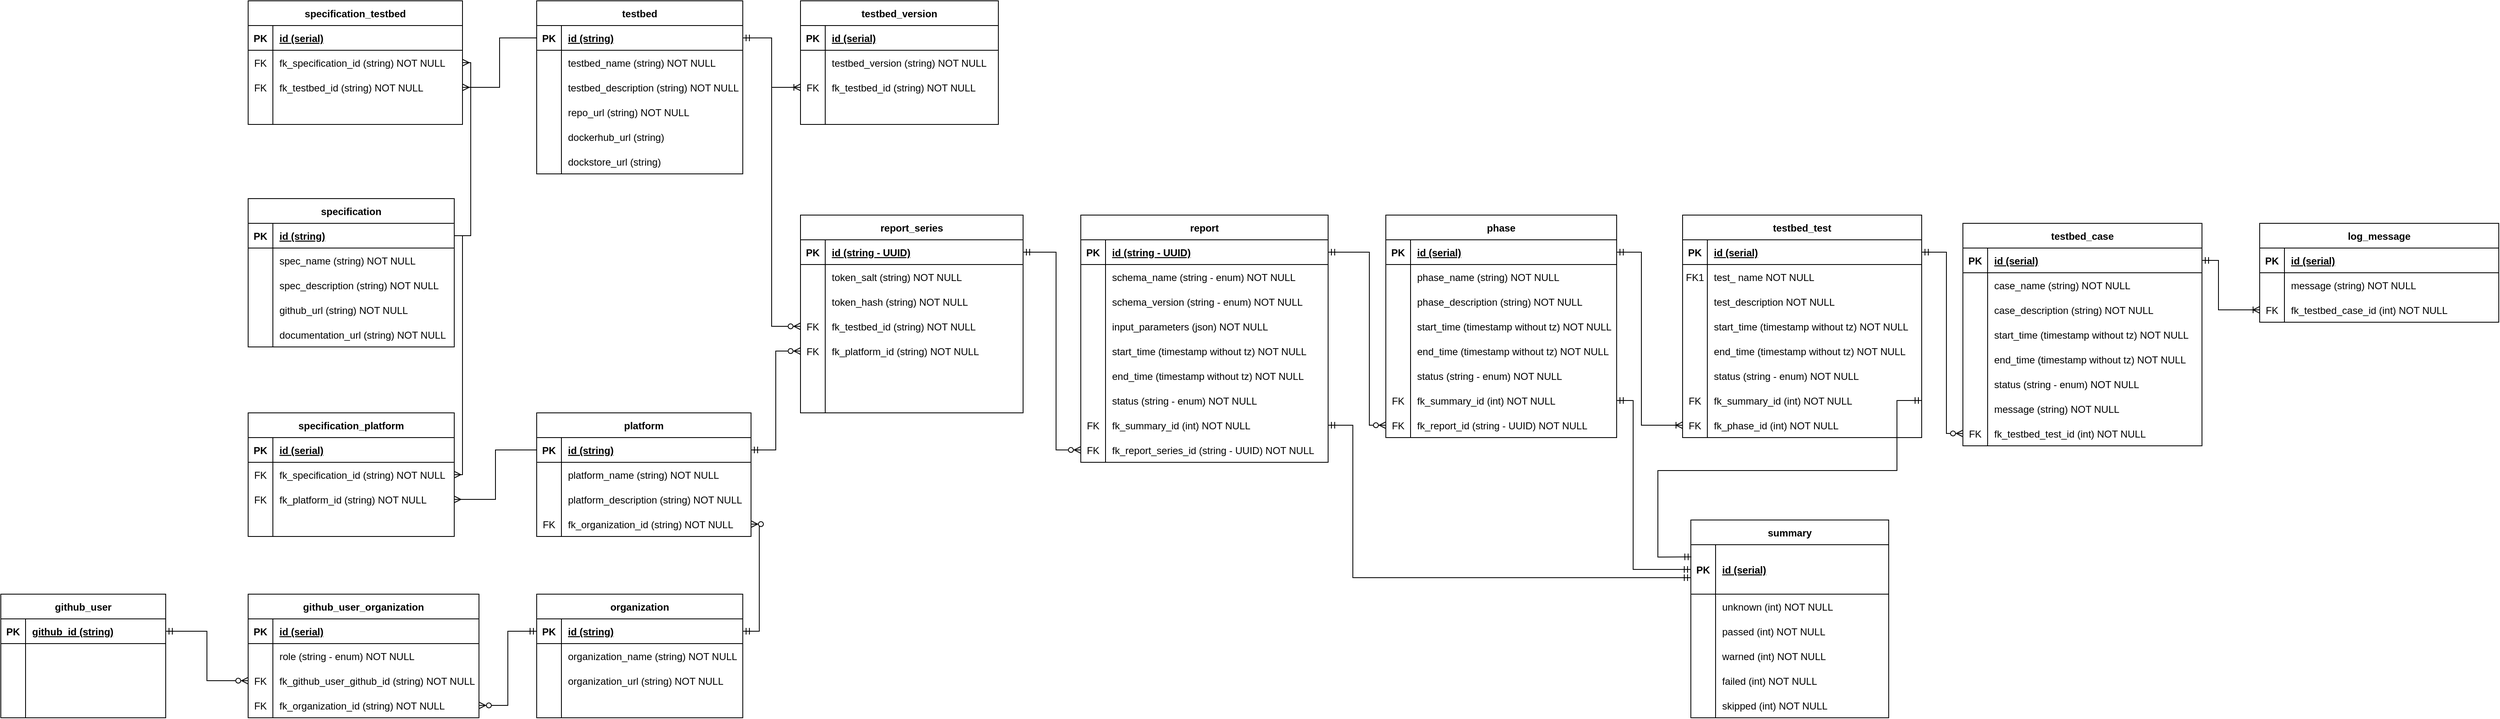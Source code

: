 <mxfile version="16.5.6" type="device"><diagram id="R2lEEEUBdFMjLlhIrx00" name="Page-1"><mxGraphModel dx="2786" dy="1304" grid="1" gridSize="10" guides="1" tooltips="1" connect="1" arrows="1" fold="1" page="0" pageScale="1" pageWidth="850" pageHeight="1100" math="0" shadow="0" extFonts="Permanent Marker^https://fonts.googleapis.com/css?family=Permanent+Marker"><root><mxCell id="0"/><mxCell id="1" parent="0"/><mxCell id="C-vyLk0tnHw3VtMMgP7b-2" value="phase" style="shape=table;startSize=30;container=1;collapsible=1;childLayout=tableLayout;fixedRows=1;rowLines=0;fontStyle=1;align=center;resizeLast=1;" parent="1" vertex="1"><mxGeometry x="460" y="-190" width="280" height="270" as="geometry"/></mxCell><mxCell id="C-vyLk0tnHw3VtMMgP7b-3" value="" style="shape=partialRectangle;collapsible=0;dropTarget=0;pointerEvents=0;fillColor=none;points=[[0,0.5],[1,0.5]];portConstraint=eastwest;top=0;left=0;right=0;bottom=1;" parent="C-vyLk0tnHw3VtMMgP7b-2" vertex="1"><mxGeometry y="30" width="280" height="30" as="geometry"/></mxCell><mxCell id="C-vyLk0tnHw3VtMMgP7b-4" value="PK" style="shape=partialRectangle;overflow=hidden;connectable=0;fillColor=none;top=0;left=0;bottom=0;right=0;fontStyle=1;" parent="C-vyLk0tnHw3VtMMgP7b-3" vertex="1"><mxGeometry width="30" height="30" as="geometry"><mxRectangle width="30" height="30" as="alternateBounds"/></mxGeometry></mxCell><mxCell id="C-vyLk0tnHw3VtMMgP7b-5" value="id (serial)" style="shape=partialRectangle;overflow=hidden;connectable=0;fillColor=none;top=0;left=0;bottom=0;right=0;align=left;spacingLeft=6;fontStyle=5;" parent="C-vyLk0tnHw3VtMMgP7b-3" vertex="1"><mxGeometry x="30" width="250" height="30" as="geometry"><mxRectangle width="250" height="30" as="alternateBounds"/></mxGeometry></mxCell><mxCell id="C-vyLk0tnHw3VtMMgP7b-6" value="" style="shape=partialRectangle;collapsible=0;dropTarget=0;pointerEvents=0;fillColor=none;points=[[0,0.5],[1,0.5]];portConstraint=eastwest;top=0;left=0;right=0;bottom=0;" parent="C-vyLk0tnHw3VtMMgP7b-2" vertex="1"><mxGeometry y="60" width="280" height="30" as="geometry"/></mxCell><mxCell id="C-vyLk0tnHw3VtMMgP7b-7" value="" style="shape=partialRectangle;overflow=hidden;connectable=0;fillColor=none;top=0;left=0;bottom=0;right=0;" parent="C-vyLk0tnHw3VtMMgP7b-6" vertex="1"><mxGeometry width="30" height="30" as="geometry"><mxRectangle width="30" height="30" as="alternateBounds"/></mxGeometry></mxCell><mxCell id="C-vyLk0tnHw3VtMMgP7b-8" value="phase_name (string) NOT NULL" style="shape=partialRectangle;overflow=hidden;connectable=0;fillColor=none;top=0;left=0;bottom=0;right=0;align=left;spacingLeft=6;" parent="C-vyLk0tnHw3VtMMgP7b-6" vertex="1"><mxGeometry x="30" width="250" height="30" as="geometry"><mxRectangle width="250" height="30" as="alternateBounds"/></mxGeometry></mxCell><mxCell id="C-vyLk0tnHw3VtMMgP7b-9" value="" style="shape=partialRectangle;collapsible=0;dropTarget=0;pointerEvents=0;fillColor=none;points=[[0,0.5],[1,0.5]];portConstraint=eastwest;top=0;left=0;right=0;bottom=0;" parent="C-vyLk0tnHw3VtMMgP7b-2" vertex="1"><mxGeometry y="90" width="280" height="30" as="geometry"/></mxCell><mxCell id="C-vyLk0tnHw3VtMMgP7b-10" value="" style="shape=partialRectangle;overflow=hidden;connectable=0;fillColor=none;top=0;left=0;bottom=0;right=0;" parent="C-vyLk0tnHw3VtMMgP7b-9" vertex="1"><mxGeometry width="30" height="30" as="geometry"><mxRectangle width="30" height="30" as="alternateBounds"/></mxGeometry></mxCell><mxCell id="C-vyLk0tnHw3VtMMgP7b-11" value="phase_description (string) NOT NULL" style="shape=partialRectangle;overflow=hidden;connectable=0;fillColor=none;top=0;left=0;bottom=0;right=0;align=left;spacingLeft=6;" parent="C-vyLk0tnHw3VtMMgP7b-9" vertex="1"><mxGeometry x="30" width="250" height="30" as="geometry"><mxRectangle width="250" height="30" as="alternateBounds"/></mxGeometry></mxCell><mxCell id="fAoV6o_tZyGkTIKKPK0_-59" value="" style="shape=partialRectangle;collapsible=0;dropTarget=0;pointerEvents=0;fillColor=none;points=[[0,0.5],[1,0.5]];portConstraint=eastwest;top=0;left=0;right=0;bottom=0;" parent="C-vyLk0tnHw3VtMMgP7b-2" vertex="1"><mxGeometry y="120" width="280" height="30" as="geometry"/></mxCell><mxCell id="fAoV6o_tZyGkTIKKPK0_-60" value="" style="shape=partialRectangle;overflow=hidden;connectable=0;fillColor=none;top=0;left=0;bottom=0;right=0;" parent="fAoV6o_tZyGkTIKKPK0_-59" vertex="1"><mxGeometry width="30" height="30" as="geometry"><mxRectangle width="30" height="30" as="alternateBounds"/></mxGeometry></mxCell><mxCell id="fAoV6o_tZyGkTIKKPK0_-61" value="start_time (timestamp without tz) NOT NULL" style="shape=partialRectangle;overflow=hidden;connectable=0;fillColor=none;top=0;left=0;bottom=0;right=0;align=left;spacingLeft=6;" parent="fAoV6o_tZyGkTIKKPK0_-59" vertex="1"><mxGeometry x="30" width="250" height="30" as="geometry"><mxRectangle width="250" height="30" as="alternateBounds"/></mxGeometry></mxCell><mxCell id="fAoV6o_tZyGkTIKKPK0_-62" value="" style="shape=partialRectangle;collapsible=0;dropTarget=0;pointerEvents=0;fillColor=none;points=[[0,0.5],[1,0.5]];portConstraint=eastwest;top=0;left=0;right=0;bottom=0;" parent="C-vyLk0tnHw3VtMMgP7b-2" vertex="1"><mxGeometry y="150" width="280" height="30" as="geometry"/></mxCell><mxCell id="fAoV6o_tZyGkTIKKPK0_-63" value="" style="shape=partialRectangle;overflow=hidden;connectable=0;fillColor=none;top=0;left=0;bottom=0;right=0;" parent="fAoV6o_tZyGkTIKKPK0_-62" vertex="1"><mxGeometry width="30" height="30" as="geometry"><mxRectangle width="30" height="30" as="alternateBounds"/></mxGeometry></mxCell><mxCell id="fAoV6o_tZyGkTIKKPK0_-64" value="end_time (timestamp without tz) NOT NULL" style="shape=partialRectangle;overflow=hidden;connectable=0;fillColor=none;top=0;left=0;bottom=0;right=0;align=left;spacingLeft=6;" parent="fAoV6o_tZyGkTIKKPK0_-62" vertex="1"><mxGeometry x="30" width="250" height="30" as="geometry"><mxRectangle width="250" height="30" as="alternateBounds"/></mxGeometry></mxCell><mxCell id="fAoV6o_tZyGkTIKKPK0_-65" value="" style="shape=partialRectangle;collapsible=0;dropTarget=0;pointerEvents=0;fillColor=none;points=[[0,0.5],[1,0.5]];portConstraint=eastwest;top=0;left=0;right=0;bottom=0;" parent="C-vyLk0tnHw3VtMMgP7b-2" vertex="1"><mxGeometry y="180" width="280" height="30" as="geometry"/></mxCell><mxCell id="fAoV6o_tZyGkTIKKPK0_-66" value="" style="shape=partialRectangle;overflow=hidden;connectable=0;fillColor=none;top=0;left=0;bottom=0;right=0;" parent="fAoV6o_tZyGkTIKKPK0_-65" vertex="1"><mxGeometry width="30" height="30" as="geometry"><mxRectangle width="30" height="30" as="alternateBounds"/></mxGeometry></mxCell><mxCell id="fAoV6o_tZyGkTIKKPK0_-67" value="status (string - enum) NOT NULL" style="shape=partialRectangle;overflow=hidden;connectable=0;fillColor=none;top=0;left=0;bottom=0;right=0;align=left;spacingLeft=6;" parent="fAoV6o_tZyGkTIKKPK0_-65" vertex="1"><mxGeometry x="30" width="250" height="30" as="geometry"><mxRectangle width="250" height="30" as="alternateBounds"/></mxGeometry></mxCell><mxCell id="fAoV6o_tZyGkTIKKPK0_-68" value="" style="shape=partialRectangle;collapsible=0;dropTarget=0;pointerEvents=0;fillColor=none;points=[[0,0.5],[1,0.5]];portConstraint=eastwest;top=0;left=0;right=0;bottom=0;" parent="C-vyLk0tnHw3VtMMgP7b-2" vertex="1"><mxGeometry y="210" width="280" height="30" as="geometry"/></mxCell><mxCell id="fAoV6o_tZyGkTIKKPK0_-69" value="FK" style="shape=partialRectangle;overflow=hidden;connectable=0;fillColor=none;top=0;left=0;bottom=0;right=0;" parent="fAoV6o_tZyGkTIKKPK0_-68" vertex="1"><mxGeometry width="30" height="30" as="geometry"><mxRectangle width="30" height="30" as="alternateBounds"/></mxGeometry></mxCell><mxCell id="fAoV6o_tZyGkTIKKPK0_-70" value="fk_summary_id (int) NOT NULL" style="shape=partialRectangle;overflow=hidden;connectable=0;fillColor=none;top=0;left=0;bottom=0;right=0;align=left;spacingLeft=6;" parent="fAoV6o_tZyGkTIKKPK0_-68" vertex="1"><mxGeometry x="30" width="250" height="30" as="geometry"><mxRectangle width="250" height="30" as="alternateBounds"/></mxGeometry></mxCell><mxCell id="fAoV6o_tZyGkTIKKPK0_-178" value="" style="shape=partialRectangle;collapsible=0;dropTarget=0;pointerEvents=0;fillColor=none;points=[[0,0.5],[1,0.5]];portConstraint=eastwest;top=0;left=0;right=0;bottom=0;" parent="C-vyLk0tnHw3VtMMgP7b-2" vertex="1"><mxGeometry y="240" width="280" height="30" as="geometry"/></mxCell><mxCell id="fAoV6o_tZyGkTIKKPK0_-179" value="FK" style="shape=partialRectangle;overflow=hidden;connectable=0;fillColor=none;top=0;left=0;bottom=0;right=0;" parent="fAoV6o_tZyGkTIKKPK0_-178" vertex="1"><mxGeometry width="30" height="30" as="geometry"><mxRectangle width="30" height="30" as="alternateBounds"/></mxGeometry></mxCell><mxCell id="fAoV6o_tZyGkTIKKPK0_-180" value="fk_report_id (string - UUID) NOT NULL" style="shape=partialRectangle;overflow=hidden;connectable=0;fillColor=none;top=0;left=0;bottom=0;right=0;align=left;spacingLeft=6;" parent="fAoV6o_tZyGkTIKKPK0_-178" vertex="1"><mxGeometry x="30" width="250" height="30" as="geometry"><mxRectangle width="250" height="30" as="alternateBounds"/></mxGeometry></mxCell><mxCell id="C-vyLk0tnHw3VtMMgP7b-13" value="report" style="shape=table;startSize=30;container=1;collapsible=1;childLayout=tableLayout;fixedRows=1;rowLines=0;fontStyle=1;align=center;resizeLast=1;" parent="1" vertex="1"><mxGeometry x="90" y="-190" width="300" height="300" as="geometry"/></mxCell><mxCell id="C-vyLk0tnHw3VtMMgP7b-14" value="" style="shape=partialRectangle;collapsible=0;dropTarget=0;pointerEvents=0;fillColor=none;points=[[0,0.5],[1,0.5]];portConstraint=eastwest;top=0;left=0;right=0;bottom=1;" parent="C-vyLk0tnHw3VtMMgP7b-13" vertex="1"><mxGeometry y="30" width="300" height="30" as="geometry"/></mxCell><mxCell id="C-vyLk0tnHw3VtMMgP7b-15" value="PK" style="shape=partialRectangle;overflow=hidden;connectable=0;fillColor=none;top=0;left=0;bottom=0;right=0;fontStyle=1;" parent="C-vyLk0tnHw3VtMMgP7b-14" vertex="1"><mxGeometry width="30" height="30" as="geometry"><mxRectangle width="30" height="30" as="alternateBounds"/></mxGeometry></mxCell><mxCell id="C-vyLk0tnHw3VtMMgP7b-16" value="id (string - UUID)" style="shape=partialRectangle;overflow=hidden;connectable=0;fillColor=none;top=0;left=0;bottom=0;right=0;align=left;spacingLeft=6;fontStyle=5;" parent="C-vyLk0tnHw3VtMMgP7b-14" vertex="1"><mxGeometry x="30" width="270" height="30" as="geometry"><mxRectangle width="270" height="30" as="alternateBounds"/></mxGeometry></mxCell><mxCell id="C-vyLk0tnHw3VtMMgP7b-17" value="" style="shape=partialRectangle;collapsible=0;dropTarget=0;pointerEvents=0;fillColor=none;points=[[0,0.5],[1,0.5]];portConstraint=eastwest;top=0;left=0;right=0;bottom=0;" parent="C-vyLk0tnHw3VtMMgP7b-13" vertex="1"><mxGeometry y="60" width="300" height="30" as="geometry"/></mxCell><mxCell id="C-vyLk0tnHw3VtMMgP7b-18" value="" style="shape=partialRectangle;overflow=hidden;connectable=0;fillColor=none;top=0;left=0;bottom=0;right=0;" parent="C-vyLk0tnHw3VtMMgP7b-17" vertex="1"><mxGeometry width="30" height="30" as="geometry"><mxRectangle width="30" height="30" as="alternateBounds"/></mxGeometry></mxCell><mxCell id="C-vyLk0tnHw3VtMMgP7b-19" value="schema_name (string - enum) NOT NULL" style="shape=partialRectangle;overflow=hidden;connectable=0;fillColor=none;top=0;left=0;bottom=0;right=0;align=left;spacingLeft=6;" parent="C-vyLk0tnHw3VtMMgP7b-17" vertex="1"><mxGeometry x="30" width="270" height="30" as="geometry"><mxRectangle width="270" height="30" as="alternateBounds"/></mxGeometry></mxCell><mxCell id="C-vyLk0tnHw3VtMMgP7b-20" value="" style="shape=partialRectangle;collapsible=0;dropTarget=0;pointerEvents=0;fillColor=none;points=[[0,0.5],[1,0.5]];portConstraint=eastwest;top=0;left=0;right=0;bottom=0;" parent="C-vyLk0tnHw3VtMMgP7b-13" vertex="1"><mxGeometry y="90" width="300" height="30" as="geometry"/></mxCell><mxCell id="C-vyLk0tnHw3VtMMgP7b-21" value="" style="shape=partialRectangle;overflow=hidden;connectable=0;fillColor=none;top=0;left=0;bottom=0;right=0;" parent="C-vyLk0tnHw3VtMMgP7b-20" vertex="1"><mxGeometry width="30" height="30" as="geometry"><mxRectangle width="30" height="30" as="alternateBounds"/></mxGeometry></mxCell><mxCell id="C-vyLk0tnHw3VtMMgP7b-22" value="schema_version (string - enum) NOT NULL" style="shape=partialRectangle;overflow=hidden;connectable=0;fillColor=none;top=0;left=0;bottom=0;right=0;align=left;spacingLeft=6;" parent="C-vyLk0tnHw3VtMMgP7b-20" vertex="1"><mxGeometry x="30" width="270" height="30" as="geometry"><mxRectangle width="270" height="30" as="alternateBounds"/></mxGeometry></mxCell><mxCell id="fAoV6o_tZyGkTIKKPK0_-74" value="" style="shape=partialRectangle;collapsible=0;dropTarget=0;pointerEvents=0;fillColor=none;points=[[0,0.5],[1,0.5]];portConstraint=eastwest;top=0;left=0;right=0;bottom=0;" parent="C-vyLk0tnHw3VtMMgP7b-13" vertex="1"><mxGeometry y="120" width="300" height="30" as="geometry"/></mxCell><mxCell id="fAoV6o_tZyGkTIKKPK0_-75" value="" style="shape=partialRectangle;overflow=hidden;connectable=0;fillColor=none;top=0;left=0;bottom=0;right=0;" parent="fAoV6o_tZyGkTIKKPK0_-74" vertex="1"><mxGeometry width="30" height="30" as="geometry"><mxRectangle width="30" height="30" as="alternateBounds"/></mxGeometry></mxCell><mxCell id="fAoV6o_tZyGkTIKKPK0_-76" value="input_parameters (json) NOT NULL" style="shape=partialRectangle;overflow=hidden;connectable=0;fillColor=none;top=0;left=0;bottom=0;right=0;align=left;spacingLeft=6;" parent="fAoV6o_tZyGkTIKKPK0_-74" vertex="1"><mxGeometry x="30" width="270" height="30" as="geometry"><mxRectangle width="270" height="30" as="alternateBounds"/></mxGeometry></mxCell><mxCell id="fAoV6o_tZyGkTIKKPK0_-77" value="" style="shape=partialRectangle;collapsible=0;dropTarget=0;pointerEvents=0;fillColor=none;points=[[0,0.5],[1,0.5]];portConstraint=eastwest;top=0;left=0;right=0;bottom=0;" parent="C-vyLk0tnHw3VtMMgP7b-13" vertex="1"><mxGeometry y="150" width="300" height="30" as="geometry"/></mxCell><mxCell id="fAoV6o_tZyGkTIKKPK0_-78" value="" style="shape=partialRectangle;overflow=hidden;connectable=0;fillColor=none;top=0;left=0;bottom=0;right=0;" parent="fAoV6o_tZyGkTIKKPK0_-77" vertex="1"><mxGeometry width="30" height="30" as="geometry"><mxRectangle width="30" height="30" as="alternateBounds"/></mxGeometry></mxCell><mxCell id="fAoV6o_tZyGkTIKKPK0_-79" value="start_time (timestamp without tz) NOT NULL" style="shape=partialRectangle;overflow=hidden;connectable=0;fillColor=none;top=0;left=0;bottom=0;right=0;align=left;spacingLeft=6;" parent="fAoV6o_tZyGkTIKKPK0_-77" vertex="1"><mxGeometry x="30" width="270" height="30" as="geometry"><mxRectangle width="270" height="30" as="alternateBounds"/></mxGeometry></mxCell><mxCell id="fAoV6o_tZyGkTIKKPK0_-80" value="" style="shape=partialRectangle;collapsible=0;dropTarget=0;pointerEvents=0;fillColor=none;points=[[0,0.5],[1,0.5]];portConstraint=eastwest;top=0;left=0;right=0;bottom=0;" parent="C-vyLk0tnHw3VtMMgP7b-13" vertex="1"><mxGeometry y="180" width="300" height="30" as="geometry"/></mxCell><mxCell id="fAoV6o_tZyGkTIKKPK0_-81" value="" style="shape=partialRectangle;overflow=hidden;connectable=0;fillColor=none;top=0;left=0;bottom=0;right=0;" parent="fAoV6o_tZyGkTIKKPK0_-80" vertex="1"><mxGeometry width="30" height="30" as="geometry"><mxRectangle width="30" height="30" as="alternateBounds"/></mxGeometry></mxCell><mxCell id="fAoV6o_tZyGkTIKKPK0_-82" value="end_time (timestamp without tz) NOT NULL" style="shape=partialRectangle;overflow=hidden;connectable=0;fillColor=none;top=0;left=0;bottom=0;right=0;align=left;spacingLeft=6;" parent="fAoV6o_tZyGkTIKKPK0_-80" vertex="1"><mxGeometry x="30" width="270" height="30" as="geometry"><mxRectangle width="270" height="30" as="alternateBounds"/></mxGeometry></mxCell><mxCell id="fAoV6o_tZyGkTIKKPK0_-89" value="" style="shape=partialRectangle;collapsible=0;dropTarget=0;pointerEvents=0;fillColor=none;points=[[0,0.5],[1,0.5]];portConstraint=eastwest;top=0;left=0;right=0;bottom=0;" parent="C-vyLk0tnHw3VtMMgP7b-13" vertex="1"><mxGeometry y="210" width="300" height="30" as="geometry"/></mxCell><mxCell id="fAoV6o_tZyGkTIKKPK0_-90" value="" style="shape=partialRectangle;overflow=hidden;connectable=0;fillColor=none;top=0;left=0;bottom=0;right=0;" parent="fAoV6o_tZyGkTIKKPK0_-89" vertex="1"><mxGeometry width="30" height="30" as="geometry"><mxRectangle width="30" height="30" as="alternateBounds"/></mxGeometry></mxCell><mxCell id="fAoV6o_tZyGkTIKKPK0_-91" value="status (string - enum) NOT NULL" style="shape=partialRectangle;overflow=hidden;connectable=0;fillColor=none;top=0;left=0;bottom=0;right=0;align=left;spacingLeft=6;" parent="fAoV6o_tZyGkTIKKPK0_-89" vertex="1"><mxGeometry x="30" width="270" height="30" as="geometry"><mxRectangle width="270" height="30" as="alternateBounds"/></mxGeometry></mxCell><mxCell id="qN_Yc5DpRnq_f7I7Ksey-1" value="" style="shape=partialRectangle;collapsible=0;dropTarget=0;pointerEvents=0;fillColor=none;points=[[0,0.5],[1,0.5]];portConstraint=eastwest;top=0;left=0;right=0;bottom=0;" parent="C-vyLk0tnHw3VtMMgP7b-13" vertex="1"><mxGeometry y="240" width="300" height="30" as="geometry"/></mxCell><mxCell id="qN_Yc5DpRnq_f7I7Ksey-2" value="FK" style="shape=partialRectangle;overflow=hidden;connectable=0;fillColor=none;top=0;left=0;bottom=0;right=0;" parent="qN_Yc5DpRnq_f7I7Ksey-1" vertex="1"><mxGeometry width="30" height="30" as="geometry"><mxRectangle width="30" height="30" as="alternateBounds"/></mxGeometry></mxCell><mxCell id="qN_Yc5DpRnq_f7I7Ksey-3" value="fk_summary_id (int) NOT NULL" style="shape=partialRectangle;overflow=hidden;connectable=0;fillColor=none;top=0;left=0;bottom=0;right=0;align=left;spacingLeft=6;" parent="qN_Yc5DpRnq_f7I7Ksey-1" vertex="1"><mxGeometry x="30" width="270" height="30" as="geometry"><mxRectangle width="270" height="30" as="alternateBounds"/></mxGeometry></mxCell><mxCell id="qN_Yc5DpRnq_f7I7Ksey-4" value="" style="shape=partialRectangle;collapsible=0;dropTarget=0;pointerEvents=0;fillColor=none;points=[[0,0.5],[1,0.5]];portConstraint=eastwest;top=0;left=0;right=0;bottom=0;" parent="C-vyLk0tnHw3VtMMgP7b-13" vertex="1"><mxGeometry y="270" width="300" height="30" as="geometry"/></mxCell><mxCell id="qN_Yc5DpRnq_f7I7Ksey-5" value="FK" style="shape=partialRectangle;overflow=hidden;connectable=0;fillColor=none;top=0;left=0;bottom=0;right=0;" parent="qN_Yc5DpRnq_f7I7Ksey-4" vertex="1"><mxGeometry width="30" height="30" as="geometry"><mxRectangle width="30" height="30" as="alternateBounds"/></mxGeometry></mxCell><mxCell id="qN_Yc5DpRnq_f7I7Ksey-6" value="fk_report_series_id (string - UUID) NOT NULL" style="shape=partialRectangle;overflow=hidden;connectable=0;fillColor=none;top=0;left=0;bottom=0;right=0;align=left;spacingLeft=6;" parent="qN_Yc5DpRnq_f7I7Ksey-4" vertex="1"><mxGeometry x="30" width="270" height="30" as="geometry"><mxRectangle width="270" height="30" as="alternateBounds"/></mxGeometry></mxCell><mxCell id="C-vyLk0tnHw3VtMMgP7b-23" value="testbed_case" style="shape=table;startSize=30;container=1;collapsible=1;childLayout=tableLayout;fixedRows=1;rowLines=0;fontStyle=1;align=center;resizeLast=1;" parent="1" vertex="1"><mxGeometry x="1160" y="-180" width="290" height="270" as="geometry"/></mxCell><mxCell id="C-vyLk0tnHw3VtMMgP7b-24" value="" style="shape=partialRectangle;collapsible=0;dropTarget=0;pointerEvents=0;fillColor=none;points=[[0,0.5],[1,0.5]];portConstraint=eastwest;top=0;left=0;right=0;bottom=1;" parent="C-vyLk0tnHw3VtMMgP7b-23" vertex="1"><mxGeometry y="30" width="290" height="30" as="geometry"/></mxCell><mxCell id="C-vyLk0tnHw3VtMMgP7b-25" value="PK" style="shape=partialRectangle;overflow=hidden;connectable=0;fillColor=none;top=0;left=0;bottom=0;right=0;fontStyle=1;" parent="C-vyLk0tnHw3VtMMgP7b-24" vertex="1"><mxGeometry width="30" height="30" as="geometry"><mxRectangle width="30" height="30" as="alternateBounds"/></mxGeometry></mxCell><mxCell id="C-vyLk0tnHw3VtMMgP7b-26" value="id (serial)" style="shape=partialRectangle;overflow=hidden;connectable=0;fillColor=none;top=0;left=0;bottom=0;right=0;align=left;spacingLeft=6;fontStyle=5;" parent="C-vyLk0tnHw3VtMMgP7b-24" vertex="1"><mxGeometry x="30" width="260" height="30" as="geometry"><mxRectangle width="260" height="30" as="alternateBounds"/></mxGeometry></mxCell><mxCell id="C-vyLk0tnHw3VtMMgP7b-27" value="" style="shape=partialRectangle;collapsible=0;dropTarget=0;pointerEvents=0;fillColor=none;points=[[0,0.5],[1,0.5]];portConstraint=eastwest;top=0;left=0;right=0;bottom=0;" parent="C-vyLk0tnHw3VtMMgP7b-23" vertex="1"><mxGeometry y="60" width="290" height="30" as="geometry"/></mxCell><mxCell id="C-vyLk0tnHw3VtMMgP7b-28" value="" style="shape=partialRectangle;overflow=hidden;connectable=0;fillColor=none;top=0;left=0;bottom=0;right=0;" parent="C-vyLk0tnHw3VtMMgP7b-27" vertex="1"><mxGeometry width="30" height="30" as="geometry"><mxRectangle width="30" height="30" as="alternateBounds"/></mxGeometry></mxCell><mxCell id="C-vyLk0tnHw3VtMMgP7b-29" value="case_name (string) NOT NULL" style="shape=partialRectangle;overflow=hidden;connectable=0;fillColor=none;top=0;left=0;bottom=0;right=0;align=left;spacingLeft=6;" parent="C-vyLk0tnHw3VtMMgP7b-27" vertex="1"><mxGeometry x="30" width="260" height="30" as="geometry"><mxRectangle width="260" height="30" as="alternateBounds"/></mxGeometry></mxCell><mxCell id="fAoV6o_tZyGkTIKKPK0_-1" value="" style="shape=partialRectangle;collapsible=0;dropTarget=0;pointerEvents=0;fillColor=none;points=[[0,0.5],[1,0.5]];portConstraint=eastwest;top=0;left=0;right=0;bottom=0;" parent="C-vyLk0tnHw3VtMMgP7b-23" vertex="1"><mxGeometry y="90" width="290" height="30" as="geometry"/></mxCell><mxCell id="fAoV6o_tZyGkTIKKPK0_-2" value="" style="shape=partialRectangle;overflow=hidden;connectable=0;fillColor=none;top=0;left=0;bottom=0;right=0;" parent="fAoV6o_tZyGkTIKKPK0_-1" vertex="1"><mxGeometry width="30" height="30" as="geometry"><mxRectangle width="30" height="30" as="alternateBounds"/></mxGeometry></mxCell><mxCell id="fAoV6o_tZyGkTIKKPK0_-3" value="case_description (string) NOT NULL" style="shape=partialRectangle;overflow=hidden;connectable=0;fillColor=none;top=0;left=0;bottom=0;right=0;align=left;spacingLeft=6;" parent="fAoV6o_tZyGkTIKKPK0_-1" vertex="1"><mxGeometry x="30" width="260" height="30" as="geometry"><mxRectangle width="260" height="30" as="alternateBounds"/></mxGeometry></mxCell><mxCell id="fAoV6o_tZyGkTIKKPK0_-47" value="" style="shape=partialRectangle;collapsible=0;dropTarget=0;pointerEvents=0;fillColor=none;points=[[0,0.5],[1,0.5]];portConstraint=eastwest;top=0;left=0;right=0;bottom=0;" parent="C-vyLk0tnHw3VtMMgP7b-23" vertex="1"><mxGeometry y="120" width="290" height="30" as="geometry"/></mxCell><mxCell id="fAoV6o_tZyGkTIKKPK0_-48" value="" style="shape=partialRectangle;overflow=hidden;connectable=0;fillColor=none;top=0;left=0;bottom=0;right=0;" parent="fAoV6o_tZyGkTIKKPK0_-47" vertex="1"><mxGeometry width="30" height="30" as="geometry"><mxRectangle width="30" height="30" as="alternateBounds"/></mxGeometry></mxCell><mxCell id="fAoV6o_tZyGkTIKKPK0_-49" value="start_time (timestamp without tz) NOT NULL" style="shape=partialRectangle;overflow=hidden;connectable=0;fillColor=none;top=0;left=0;bottom=0;right=0;align=left;spacingLeft=6;fontStyle=0" parent="fAoV6o_tZyGkTIKKPK0_-47" vertex="1"><mxGeometry x="30" width="260" height="30" as="geometry"><mxRectangle width="260" height="30" as="alternateBounds"/></mxGeometry></mxCell><mxCell id="fAoV6o_tZyGkTIKKPK0_-50" value="" style="shape=partialRectangle;collapsible=0;dropTarget=0;pointerEvents=0;fillColor=none;points=[[0,0.5],[1,0.5]];portConstraint=eastwest;top=0;left=0;right=0;bottom=0;" parent="C-vyLk0tnHw3VtMMgP7b-23" vertex="1"><mxGeometry y="150" width="290" height="30" as="geometry"/></mxCell><mxCell id="fAoV6o_tZyGkTIKKPK0_-51" value="" style="shape=partialRectangle;overflow=hidden;connectable=0;fillColor=none;top=0;left=0;bottom=0;right=0;" parent="fAoV6o_tZyGkTIKKPK0_-50" vertex="1"><mxGeometry width="30" height="30" as="geometry"><mxRectangle width="30" height="30" as="alternateBounds"/></mxGeometry></mxCell><mxCell id="fAoV6o_tZyGkTIKKPK0_-52" value="end_time (timestamp without tz) NOT NULL" style="shape=partialRectangle;overflow=hidden;connectable=0;fillColor=none;top=0;left=0;bottom=0;right=0;align=left;spacingLeft=6;" parent="fAoV6o_tZyGkTIKKPK0_-50" vertex="1"><mxGeometry x="30" width="260" height="30" as="geometry"><mxRectangle width="260" height="30" as="alternateBounds"/></mxGeometry></mxCell><mxCell id="fAoV6o_tZyGkTIKKPK0_-53" value="" style="shape=partialRectangle;collapsible=0;dropTarget=0;pointerEvents=0;fillColor=none;points=[[0,0.5],[1,0.5]];portConstraint=eastwest;top=0;left=0;right=0;bottom=0;" parent="C-vyLk0tnHw3VtMMgP7b-23" vertex="1"><mxGeometry y="180" width="290" height="30" as="geometry"/></mxCell><mxCell id="fAoV6o_tZyGkTIKKPK0_-54" value="" style="shape=partialRectangle;overflow=hidden;connectable=0;fillColor=none;top=0;left=0;bottom=0;right=0;" parent="fAoV6o_tZyGkTIKKPK0_-53" vertex="1"><mxGeometry width="30" height="30" as="geometry"><mxRectangle width="30" height="30" as="alternateBounds"/></mxGeometry></mxCell><mxCell id="fAoV6o_tZyGkTIKKPK0_-55" value="status (string - enum) NOT NULL" style="shape=partialRectangle;overflow=hidden;connectable=0;fillColor=none;top=0;left=0;bottom=0;right=0;align=left;spacingLeft=6;" parent="fAoV6o_tZyGkTIKKPK0_-53" vertex="1"><mxGeometry x="30" width="260" height="30" as="geometry"><mxRectangle width="260" height="30" as="alternateBounds"/></mxGeometry></mxCell><mxCell id="fAoV6o_tZyGkTIKKPK0_-56" value="" style="shape=partialRectangle;collapsible=0;dropTarget=0;pointerEvents=0;fillColor=none;points=[[0,0.5],[1,0.5]];portConstraint=eastwest;top=0;left=0;right=0;bottom=0;" parent="C-vyLk0tnHw3VtMMgP7b-23" vertex="1"><mxGeometry y="210" width="290" height="30" as="geometry"/></mxCell><mxCell id="fAoV6o_tZyGkTIKKPK0_-57" value="" style="shape=partialRectangle;overflow=hidden;connectable=0;fillColor=none;top=0;left=0;bottom=0;right=0;" parent="fAoV6o_tZyGkTIKKPK0_-56" vertex="1"><mxGeometry width="30" height="30" as="geometry"><mxRectangle width="30" height="30" as="alternateBounds"/></mxGeometry></mxCell><mxCell id="fAoV6o_tZyGkTIKKPK0_-58" value="message (string) NOT NULL" style="shape=partialRectangle;overflow=hidden;connectable=0;fillColor=none;top=0;left=0;bottom=0;right=0;align=left;spacingLeft=6;" parent="fAoV6o_tZyGkTIKKPK0_-56" vertex="1"><mxGeometry x="30" width="260" height="30" as="geometry"><mxRectangle width="260" height="30" as="alternateBounds"/></mxGeometry></mxCell><mxCell id="fAoV6o_tZyGkTIKKPK0_-172" value="" style="shape=partialRectangle;collapsible=0;dropTarget=0;pointerEvents=0;fillColor=none;points=[[0,0.5],[1,0.5]];portConstraint=eastwest;top=0;left=0;right=0;bottom=0;" parent="C-vyLk0tnHw3VtMMgP7b-23" vertex="1"><mxGeometry y="240" width="290" height="30" as="geometry"/></mxCell><mxCell id="fAoV6o_tZyGkTIKKPK0_-173" value="FK" style="shape=partialRectangle;overflow=hidden;connectable=0;fillColor=none;top=0;left=0;bottom=0;right=0;" parent="fAoV6o_tZyGkTIKKPK0_-172" vertex="1"><mxGeometry width="30" height="30" as="geometry"><mxRectangle width="30" height="30" as="alternateBounds"/></mxGeometry></mxCell><mxCell id="fAoV6o_tZyGkTIKKPK0_-174" value="fk_testbed_test_id (int) NOT NULL" style="shape=partialRectangle;overflow=hidden;connectable=0;fillColor=none;top=0;left=0;bottom=0;right=0;align=left;spacingLeft=6;" parent="fAoV6o_tZyGkTIKKPK0_-172" vertex="1"><mxGeometry x="30" width="260" height="30" as="geometry"><mxRectangle width="260" height="30" as="alternateBounds"/></mxGeometry></mxCell><mxCell id="fAoV6o_tZyGkTIKKPK0_-17" value="summary" style="shape=table;startSize=30;container=1;collapsible=1;childLayout=tableLayout;fixedRows=1;rowLines=0;fontStyle=1;align=center;resizeLast=1;" parent="1" vertex="1"><mxGeometry x="830" y="180" width="240" height="240" as="geometry"/></mxCell><mxCell id="fAoV6o_tZyGkTIKKPK0_-18" value="" style="shape=partialRectangle;collapsible=0;dropTarget=0;pointerEvents=0;fillColor=none;points=[[0,0.5],[1,0.5]];portConstraint=eastwest;top=0;left=0;right=0;bottom=1;" parent="fAoV6o_tZyGkTIKKPK0_-17" vertex="1"><mxGeometry y="30" width="240" height="60" as="geometry"/></mxCell><mxCell id="fAoV6o_tZyGkTIKKPK0_-19" value="PK" style="shape=partialRectangle;overflow=hidden;connectable=0;fillColor=none;top=0;left=0;bottom=0;right=0;fontStyle=1;" parent="fAoV6o_tZyGkTIKKPK0_-18" vertex="1"><mxGeometry width="30" height="60" as="geometry"><mxRectangle width="30" height="60" as="alternateBounds"/></mxGeometry></mxCell><mxCell id="fAoV6o_tZyGkTIKKPK0_-20" value="id (serial)" style="shape=partialRectangle;overflow=hidden;connectable=0;fillColor=none;top=0;left=0;bottom=0;right=0;align=left;spacingLeft=6;fontStyle=5;" parent="fAoV6o_tZyGkTIKKPK0_-18" vertex="1"><mxGeometry x="30" width="210" height="60" as="geometry"><mxRectangle width="210" height="60" as="alternateBounds"/></mxGeometry></mxCell><mxCell id="fAoV6o_tZyGkTIKKPK0_-21" value="" style="shape=partialRectangle;collapsible=0;dropTarget=0;pointerEvents=0;fillColor=none;points=[[0,0.5],[1,0.5]];portConstraint=eastwest;top=0;left=0;right=0;bottom=0;" parent="fAoV6o_tZyGkTIKKPK0_-17" vertex="1"><mxGeometry y="90" width="240" height="30" as="geometry"/></mxCell><mxCell id="fAoV6o_tZyGkTIKKPK0_-22" value="" style="shape=partialRectangle;overflow=hidden;connectable=0;fillColor=none;top=0;left=0;bottom=0;right=0;" parent="fAoV6o_tZyGkTIKKPK0_-21" vertex="1"><mxGeometry width="30" height="30" as="geometry"><mxRectangle width="30" height="30" as="alternateBounds"/></mxGeometry></mxCell><mxCell id="fAoV6o_tZyGkTIKKPK0_-23" value="unknown (int) NOT NULL" style="shape=partialRectangle;overflow=hidden;connectable=0;fillColor=none;top=0;left=0;bottom=0;right=0;align=left;spacingLeft=6;" parent="fAoV6o_tZyGkTIKKPK0_-21" vertex="1"><mxGeometry x="30" width="210" height="30" as="geometry"><mxRectangle width="210" height="30" as="alternateBounds"/></mxGeometry></mxCell><mxCell id="fAoV6o_tZyGkTIKKPK0_-24" value="" style="shape=partialRectangle;collapsible=0;dropTarget=0;pointerEvents=0;fillColor=none;points=[[0,0.5],[1,0.5]];portConstraint=eastwest;top=0;left=0;right=0;bottom=0;" parent="fAoV6o_tZyGkTIKKPK0_-17" vertex="1"><mxGeometry y="120" width="240" height="30" as="geometry"/></mxCell><mxCell id="fAoV6o_tZyGkTIKKPK0_-25" value="" style="shape=partialRectangle;overflow=hidden;connectable=0;fillColor=none;top=0;left=0;bottom=0;right=0;" parent="fAoV6o_tZyGkTIKKPK0_-24" vertex="1"><mxGeometry width="30" height="30" as="geometry"><mxRectangle width="30" height="30" as="alternateBounds"/></mxGeometry></mxCell><mxCell id="fAoV6o_tZyGkTIKKPK0_-26" value="passed (int) NOT NULL" style="shape=partialRectangle;overflow=hidden;connectable=0;fillColor=none;top=0;left=0;bottom=0;right=0;align=left;spacingLeft=6;" parent="fAoV6o_tZyGkTIKKPK0_-24" vertex="1"><mxGeometry x="30" width="210" height="30" as="geometry"><mxRectangle width="210" height="30" as="alternateBounds"/></mxGeometry></mxCell><mxCell id="fAoV6o_tZyGkTIKKPK0_-107" value="" style="shape=partialRectangle;collapsible=0;dropTarget=0;pointerEvents=0;fillColor=none;points=[[0,0.5],[1,0.5]];portConstraint=eastwest;top=0;left=0;right=0;bottom=0;" parent="fAoV6o_tZyGkTIKKPK0_-17" vertex="1"><mxGeometry y="150" width="240" height="30" as="geometry"/></mxCell><mxCell id="fAoV6o_tZyGkTIKKPK0_-108" value="" style="shape=partialRectangle;overflow=hidden;connectable=0;fillColor=none;top=0;left=0;bottom=0;right=0;" parent="fAoV6o_tZyGkTIKKPK0_-107" vertex="1"><mxGeometry width="30" height="30" as="geometry"><mxRectangle width="30" height="30" as="alternateBounds"/></mxGeometry></mxCell><mxCell id="fAoV6o_tZyGkTIKKPK0_-109" value="warned (int) NOT NULL" style="shape=partialRectangle;overflow=hidden;connectable=0;fillColor=none;top=0;left=0;bottom=0;right=0;align=left;spacingLeft=6;" parent="fAoV6o_tZyGkTIKKPK0_-107" vertex="1"><mxGeometry x="30" width="210" height="30" as="geometry"><mxRectangle width="210" height="30" as="alternateBounds"/></mxGeometry></mxCell><mxCell id="fAoV6o_tZyGkTIKKPK0_-110" value="" style="shape=partialRectangle;collapsible=0;dropTarget=0;pointerEvents=0;fillColor=none;points=[[0,0.5],[1,0.5]];portConstraint=eastwest;top=0;left=0;right=0;bottom=0;" parent="fAoV6o_tZyGkTIKKPK0_-17" vertex="1"><mxGeometry y="180" width="240" height="30" as="geometry"/></mxCell><mxCell id="fAoV6o_tZyGkTIKKPK0_-111" value="" style="shape=partialRectangle;overflow=hidden;connectable=0;fillColor=none;top=0;left=0;bottom=0;right=0;" parent="fAoV6o_tZyGkTIKKPK0_-110" vertex="1"><mxGeometry width="30" height="30" as="geometry"><mxRectangle width="30" height="30" as="alternateBounds"/></mxGeometry></mxCell><mxCell id="fAoV6o_tZyGkTIKKPK0_-112" value="failed (int) NOT NULL" style="shape=partialRectangle;overflow=hidden;connectable=0;fillColor=none;top=0;left=0;bottom=0;right=0;align=left;spacingLeft=6;" parent="fAoV6o_tZyGkTIKKPK0_-110" vertex="1"><mxGeometry x="30" width="210" height="30" as="geometry"><mxRectangle width="210" height="30" as="alternateBounds"/></mxGeometry></mxCell><mxCell id="fAoV6o_tZyGkTIKKPK0_-113" value="" style="shape=partialRectangle;collapsible=0;dropTarget=0;pointerEvents=0;fillColor=none;points=[[0,0.5],[1,0.5]];portConstraint=eastwest;top=0;left=0;right=0;bottom=0;" parent="fAoV6o_tZyGkTIKKPK0_-17" vertex="1"><mxGeometry y="210" width="240" height="30" as="geometry"/></mxCell><mxCell id="fAoV6o_tZyGkTIKKPK0_-114" value="" style="shape=partialRectangle;overflow=hidden;connectable=0;fillColor=none;top=0;left=0;bottom=0;right=0;" parent="fAoV6o_tZyGkTIKKPK0_-113" vertex="1"><mxGeometry width="30" height="30" as="geometry"><mxRectangle width="30" height="30" as="alternateBounds"/></mxGeometry></mxCell><mxCell id="fAoV6o_tZyGkTIKKPK0_-115" value="skipped (int) NOT NULL" style="shape=partialRectangle;overflow=hidden;connectable=0;fillColor=none;top=0;left=0;bottom=0;right=0;align=left;spacingLeft=6;" parent="fAoV6o_tZyGkTIKKPK0_-113" vertex="1"><mxGeometry x="30" width="210" height="30" as="geometry"><mxRectangle width="210" height="30" as="alternateBounds"/></mxGeometry></mxCell><mxCell id="fAoV6o_tZyGkTIKKPK0_-27" value="testbed_test" style="shape=table;startSize=30;container=1;collapsible=1;childLayout=tableLayout;fixedRows=1;rowLines=0;fontStyle=1;align=center;resizeLast=1;" parent="1" vertex="1"><mxGeometry x="820" y="-190" width="290" height="270" as="geometry"/></mxCell><mxCell id="fAoV6o_tZyGkTIKKPK0_-28" value="" style="shape=partialRectangle;collapsible=0;dropTarget=0;pointerEvents=0;fillColor=none;points=[[0,0.5],[1,0.5]];portConstraint=eastwest;top=0;left=0;right=0;bottom=1;" parent="fAoV6o_tZyGkTIKKPK0_-27" vertex="1"><mxGeometry y="30" width="290" height="30" as="geometry"/></mxCell><mxCell id="fAoV6o_tZyGkTIKKPK0_-29" value="PK" style="shape=partialRectangle;overflow=hidden;connectable=0;fillColor=none;top=0;left=0;bottom=0;right=0;fontStyle=1;" parent="fAoV6o_tZyGkTIKKPK0_-28" vertex="1"><mxGeometry width="30" height="30" as="geometry"><mxRectangle width="30" height="30" as="alternateBounds"/></mxGeometry></mxCell><mxCell id="fAoV6o_tZyGkTIKKPK0_-30" value="id (serial)" style="shape=partialRectangle;overflow=hidden;connectable=0;fillColor=none;top=0;left=0;bottom=0;right=0;align=left;spacingLeft=6;fontStyle=5;" parent="fAoV6o_tZyGkTIKKPK0_-28" vertex="1"><mxGeometry x="30" width="260" height="30" as="geometry"><mxRectangle width="260" height="30" as="alternateBounds"/></mxGeometry></mxCell><mxCell id="fAoV6o_tZyGkTIKKPK0_-31" value="" style="shape=partialRectangle;collapsible=0;dropTarget=0;pointerEvents=0;fillColor=none;points=[[0,0.5],[1,0.5]];portConstraint=eastwest;top=0;left=0;right=0;bottom=0;" parent="fAoV6o_tZyGkTIKKPK0_-27" vertex="1"><mxGeometry y="60" width="290" height="30" as="geometry"/></mxCell><mxCell id="fAoV6o_tZyGkTIKKPK0_-32" value="FK1" style="shape=partialRectangle;overflow=hidden;connectable=0;fillColor=none;top=0;left=0;bottom=0;right=0;" parent="fAoV6o_tZyGkTIKKPK0_-31" vertex="1"><mxGeometry width="30" height="30" as="geometry"><mxRectangle width="30" height="30" as="alternateBounds"/></mxGeometry></mxCell><mxCell id="fAoV6o_tZyGkTIKKPK0_-33" value="test_ name NOT NULL" style="shape=partialRectangle;overflow=hidden;connectable=0;fillColor=none;top=0;left=0;bottom=0;right=0;align=left;spacingLeft=6;" parent="fAoV6o_tZyGkTIKKPK0_-31" vertex="1"><mxGeometry x="30" width="260" height="30" as="geometry"><mxRectangle width="260" height="30" as="alternateBounds"/></mxGeometry></mxCell><mxCell id="fAoV6o_tZyGkTIKKPK0_-34" value="" style="shape=partialRectangle;collapsible=0;dropTarget=0;pointerEvents=0;fillColor=none;points=[[0,0.5],[1,0.5]];portConstraint=eastwest;top=0;left=0;right=0;bottom=0;" parent="fAoV6o_tZyGkTIKKPK0_-27" vertex="1"><mxGeometry y="90" width="290" height="30" as="geometry"/></mxCell><mxCell id="fAoV6o_tZyGkTIKKPK0_-35" value="" style="shape=partialRectangle;overflow=hidden;connectable=0;fillColor=none;top=0;left=0;bottom=0;right=0;" parent="fAoV6o_tZyGkTIKKPK0_-34" vertex="1"><mxGeometry width="30" height="30" as="geometry"><mxRectangle width="30" height="30" as="alternateBounds"/></mxGeometry></mxCell><mxCell id="fAoV6o_tZyGkTIKKPK0_-36" value="test_description NOT NULL" style="shape=partialRectangle;overflow=hidden;connectable=0;fillColor=none;top=0;left=0;bottom=0;right=0;align=left;spacingLeft=6;" parent="fAoV6o_tZyGkTIKKPK0_-34" vertex="1"><mxGeometry x="30" width="260" height="30" as="geometry"><mxRectangle width="260" height="30" as="alternateBounds"/></mxGeometry></mxCell><mxCell id="fAoV6o_tZyGkTIKKPK0_-119" value="" style="shape=partialRectangle;collapsible=0;dropTarget=0;pointerEvents=0;fillColor=none;points=[[0,0.5],[1,0.5]];portConstraint=eastwest;top=0;left=0;right=0;bottom=0;" parent="fAoV6o_tZyGkTIKKPK0_-27" vertex="1"><mxGeometry y="120" width="290" height="30" as="geometry"/></mxCell><mxCell id="fAoV6o_tZyGkTIKKPK0_-120" value="" style="shape=partialRectangle;overflow=hidden;connectable=0;fillColor=none;top=0;left=0;bottom=0;right=0;" parent="fAoV6o_tZyGkTIKKPK0_-119" vertex="1"><mxGeometry width="30" height="30" as="geometry"><mxRectangle width="30" height="30" as="alternateBounds"/></mxGeometry></mxCell><mxCell id="fAoV6o_tZyGkTIKKPK0_-121" value="start_time (timestamp without tz) NOT NULL" style="shape=partialRectangle;overflow=hidden;connectable=0;fillColor=none;top=0;left=0;bottom=0;right=0;align=left;spacingLeft=6;" parent="fAoV6o_tZyGkTIKKPK0_-119" vertex="1"><mxGeometry x="30" width="260" height="30" as="geometry"><mxRectangle width="260" height="30" as="alternateBounds"/></mxGeometry></mxCell><mxCell id="fAoV6o_tZyGkTIKKPK0_-122" value="" style="shape=partialRectangle;collapsible=0;dropTarget=0;pointerEvents=0;fillColor=none;points=[[0,0.5],[1,0.5]];portConstraint=eastwest;top=0;left=0;right=0;bottom=0;" parent="fAoV6o_tZyGkTIKKPK0_-27" vertex="1"><mxGeometry y="150" width="290" height="30" as="geometry"/></mxCell><mxCell id="fAoV6o_tZyGkTIKKPK0_-123" value="" style="shape=partialRectangle;overflow=hidden;connectable=0;fillColor=none;top=0;left=0;bottom=0;right=0;" parent="fAoV6o_tZyGkTIKKPK0_-122" vertex="1"><mxGeometry width="30" height="30" as="geometry"><mxRectangle width="30" height="30" as="alternateBounds"/></mxGeometry></mxCell><mxCell id="fAoV6o_tZyGkTIKKPK0_-124" value="end_time (timestamp without tz) NOT NULL" style="shape=partialRectangle;overflow=hidden;connectable=0;fillColor=none;top=0;left=0;bottom=0;right=0;align=left;spacingLeft=6;" parent="fAoV6o_tZyGkTIKKPK0_-122" vertex="1"><mxGeometry x="30" width="260" height="30" as="geometry"><mxRectangle width="260" height="30" as="alternateBounds"/></mxGeometry></mxCell><mxCell id="fAoV6o_tZyGkTIKKPK0_-128" value="" style="shape=partialRectangle;collapsible=0;dropTarget=0;pointerEvents=0;fillColor=none;points=[[0,0.5],[1,0.5]];portConstraint=eastwest;top=0;left=0;right=0;bottom=0;" parent="fAoV6o_tZyGkTIKKPK0_-27" vertex="1"><mxGeometry y="180" width="290" height="30" as="geometry"/></mxCell><mxCell id="fAoV6o_tZyGkTIKKPK0_-129" value="" style="shape=partialRectangle;overflow=hidden;connectable=0;fillColor=none;top=0;left=0;bottom=0;right=0;" parent="fAoV6o_tZyGkTIKKPK0_-128" vertex="1"><mxGeometry width="30" height="30" as="geometry"><mxRectangle width="30" height="30" as="alternateBounds"/></mxGeometry></mxCell><mxCell id="fAoV6o_tZyGkTIKKPK0_-130" value="status (string - enum) NOT NULL" style="shape=partialRectangle;overflow=hidden;connectable=0;fillColor=none;top=0;left=0;bottom=0;right=0;align=left;spacingLeft=6;" parent="fAoV6o_tZyGkTIKKPK0_-128" vertex="1"><mxGeometry x="30" width="260" height="30" as="geometry"><mxRectangle width="260" height="30" as="alternateBounds"/></mxGeometry></mxCell><mxCell id="fAoV6o_tZyGkTIKKPK0_-131" value="" style="shape=partialRectangle;collapsible=0;dropTarget=0;pointerEvents=0;fillColor=none;points=[[0,0.5],[1,0.5]];portConstraint=eastwest;top=0;left=0;right=0;bottom=0;" parent="fAoV6o_tZyGkTIKKPK0_-27" vertex="1"><mxGeometry y="210" width="290" height="30" as="geometry"/></mxCell><mxCell id="fAoV6o_tZyGkTIKKPK0_-132" value="FK" style="shape=partialRectangle;overflow=hidden;connectable=0;fillColor=none;top=0;left=0;bottom=0;right=0;" parent="fAoV6o_tZyGkTIKKPK0_-131" vertex="1"><mxGeometry width="30" height="30" as="geometry"><mxRectangle width="30" height="30" as="alternateBounds"/></mxGeometry></mxCell><mxCell id="fAoV6o_tZyGkTIKKPK0_-133" value="fk_summary_id (int) NOT NULL" style="shape=partialRectangle;overflow=hidden;connectable=0;fillColor=none;top=0;left=0;bottom=0;right=0;align=left;spacingLeft=6;" parent="fAoV6o_tZyGkTIKKPK0_-131" vertex="1"><mxGeometry x="30" width="260" height="30" as="geometry"><mxRectangle width="260" height="30" as="alternateBounds"/></mxGeometry></mxCell><mxCell id="fAoV6o_tZyGkTIKKPK0_-138" value="" style="shape=partialRectangle;collapsible=0;dropTarget=0;pointerEvents=0;fillColor=none;points=[[0,0.5],[1,0.5]];portConstraint=eastwest;top=0;left=0;right=0;bottom=0;" parent="fAoV6o_tZyGkTIKKPK0_-27" vertex="1"><mxGeometry y="240" width="290" height="30" as="geometry"/></mxCell><mxCell id="fAoV6o_tZyGkTIKKPK0_-139" value="FK" style="shape=partialRectangle;overflow=hidden;connectable=0;fillColor=none;top=0;left=0;bottom=0;right=0;" parent="fAoV6o_tZyGkTIKKPK0_-138" vertex="1"><mxGeometry width="30" height="30" as="geometry"><mxRectangle width="30" height="30" as="alternateBounds"/></mxGeometry></mxCell><mxCell id="fAoV6o_tZyGkTIKKPK0_-140" value="fk_phase_id (int) NOT NULL" style="shape=partialRectangle;overflow=hidden;connectable=0;fillColor=none;top=0;left=0;bottom=0;right=0;align=left;spacingLeft=6;" parent="fAoV6o_tZyGkTIKKPK0_-138" vertex="1"><mxGeometry x="30" width="260" height="30" as="geometry"><mxRectangle width="260" height="30" as="alternateBounds"/></mxGeometry></mxCell><mxCell id="fAoV6o_tZyGkTIKKPK0_-137" value="" style="startArrow=ERmandOne;endArrow=ERmandOne;html=1;rounded=0;exitX=1;exitY=0.5;exitDx=0;exitDy=0;entryX=0;entryY=0.5;entryDx=0;entryDy=0;" parent="1" source="fAoV6o_tZyGkTIKKPK0_-68" target="fAoV6o_tZyGkTIKKPK0_-18" edge="1"><mxGeometry width="50" height="50" relative="1" as="geometry"><mxPoint x="710" y="300" as="sourcePoint"/><mxPoint x="650" y="570" as="targetPoint"/><Array as="points"><mxPoint x="760" y="35"/><mxPoint x="760" y="120"/><mxPoint x="760" y="240"/></Array></mxGeometry></mxCell><mxCell id="fAoV6o_tZyGkTIKKPK0_-141" value="" style="startArrow=ERmandOne;endArrow=ERoneToMany;html=1;rounded=0;entryX=0;entryY=0.5;entryDx=0;entryDy=0;exitX=1;exitY=0.5;exitDx=0;exitDy=0;" parent="1" source="C-vyLk0tnHw3VtMMgP7b-3" target="fAoV6o_tZyGkTIKKPK0_-138" edge="1"><mxGeometry width="50" height="50" relative="1" as="geometry"><mxPoint x="720" y="-110" as="sourcePoint"/><mxPoint x="750" y="320" as="targetPoint"/><Array as="points"><mxPoint x="770" y="-145"/><mxPoint x="770" y="65"/></Array></mxGeometry></mxCell><mxCell id="fAoV6o_tZyGkTIKKPK0_-146" value="log_message" style="shape=table;startSize=30;container=1;collapsible=1;childLayout=tableLayout;fixedRows=1;rowLines=0;fontStyle=1;align=center;resizeLast=1;" parent="1" vertex="1"><mxGeometry x="1520" y="-180" width="290" height="120" as="geometry"/></mxCell><mxCell id="fAoV6o_tZyGkTIKKPK0_-147" value="" style="shape=partialRectangle;collapsible=0;dropTarget=0;pointerEvents=0;fillColor=none;points=[[0,0.5],[1,0.5]];portConstraint=eastwest;top=0;left=0;right=0;bottom=1;" parent="fAoV6o_tZyGkTIKKPK0_-146" vertex="1"><mxGeometry y="30" width="290" height="30" as="geometry"/></mxCell><mxCell id="fAoV6o_tZyGkTIKKPK0_-148" value="PK" style="shape=partialRectangle;overflow=hidden;connectable=0;fillColor=none;top=0;left=0;bottom=0;right=0;fontStyle=1;" parent="fAoV6o_tZyGkTIKKPK0_-147" vertex="1"><mxGeometry width="30" height="30" as="geometry"><mxRectangle width="30" height="30" as="alternateBounds"/></mxGeometry></mxCell><mxCell id="fAoV6o_tZyGkTIKKPK0_-149" value="id (serial)" style="shape=partialRectangle;overflow=hidden;connectable=0;fillColor=none;top=0;left=0;bottom=0;right=0;align=left;spacingLeft=6;fontStyle=5;" parent="fAoV6o_tZyGkTIKKPK0_-147" vertex="1"><mxGeometry x="30" width="260" height="30" as="geometry"><mxRectangle width="260" height="30" as="alternateBounds"/></mxGeometry></mxCell><mxCell id="fAoV6o_tZyGkTIKKPK0_-150" value="" style="shape=partialRectangle;collapsible=0;dropTarget=0;pointerEvents=0;fillColor=none;points=[[0,0.5],[1,0.5]];portConstraint=eastwest;top=0;left=0;right=0;bottom=0;" parent="fAoV6o_tZyGkTIKKPK0_-146" vertex="1"><mxGeometry y="60" width="290" height="30" as="geometry"/></mxCell><mxCell id="fAoV6o_tZyGkTIKKPK0_-151" value="" style="shape=partialRectangle;overflow=hidden;connectable=0;fillColor=none;top=0;left=0;bottom=0;right=0;" parent="fAoV6o_tZyGkTIKKPK0_-150" vertex="1"><mxGeometry width="30" height="30" as="geometry"><mxRectangle width="30" height="30" as="alternateBounds"/></mxGeometry></mxCell><mxCell id="fAoV6o_tZyGkTIKKPK0_-152" value="message (string) NOT NULL" style="shape=partialRectangle;overflow=hidden;connectable=0;fillColor=none;top=0;left=0;bottom=0;right=0;align=left;spacingLeft=6;" parent="fAoV6o_tZyGkTIKKPK0_-150" vertex="1"><mxGeometry x="30" width="260" height="30" as="geometry"><mxRectangle width="260" height="30" as="alternateBounds"/></mxGeometry></mxCell><mxCell id="fAoV6o_tZyGkTIKKPK0_-153" value="" style="shape=partialRectangle;collapsible=0;dropTarget=0;pointerEvents=0;fillColor=none;points=[[0,0.5],[1,0.5]];portConstraint=eastwest;top=0;left=0;right=0;bottom=0;" parent="fAoV6o_tZyGkTIKKPK0_-146" vertex="1"><mxGeometry y="90" width="290" height="30" as="geometry"/></mxCell><mxCell id="fAoV6o_tZyGkTIKKPK0_-154" value="FK" style="shape=partialRectangle;overflow=hidden;connectable=0;fillColor=none;top=0;left=0;bottom=0;right=0;" parent="fAoV6o_tZyGkTIKKPK0_-153" vertex="1"><mxGeometry width="30" height="30" as="geometry"><mxRectangle width="30" height="30" as="alternateBounds"/></mxGeometry></mxCell><mxCell id="fAoV6o_tZyGkTIKKPK0_-155" value="fk_testbed_case_id (int) NOT NULL" style="shape=partialRectangle;overflow=hidden;connectable=0;fillColor=none;top=0;left=0;bottom=0;right=0;align=left;spacingLeft=6;" parent="fAoV6o_tZyGkTIKKPK0_-153" vertex="1"><mxGeometry x="30" width="260" height="30" as="geometry"><mxRectangle width="260" height="30" as="alternateBounds"/></mxGeometry></mxCell><mxCell id="fAoV6o_tZyGkTIKKPK0_-171" value="" style="startArrow=ERmandOne;endArrow=ERoneToMany;html=1;rounded=0;entryX=0;entryY=0.5;entryDx=0;entryDy=0;exitX=1;exitY=0.5;exitDx=0;exitDy=0;" parent="1" source="C-vyLk0tnHw3VtMMgP7b-24" target="fAoV6o_tZyGkTIKKPK0_-153" edge="1"><mxGeometry width="50" height="50" relative="1" as="geometry"><mxPoint x="1470" y="-90" as="sourcePoint"/><mxPoint x="1580" y="150" as="targetPoint"/><Array as="points"><mxPoint x="1470" y="-135"/><mxPoint x="1470" y="-75"/></Array></mxGeometry></mxCell><mxCell id="fAoV6o_tZyGkTIKKPK0_-175" value="" style="startArrow=ERmandOne;endArrow=ERzeroToMany;html=1;rounded=0;entryX=0;entryY=0.5;entryDx=0;entryDy=0;exitX=1;exitY=0.5;exitDx=0;exitDy=0;" parent="1" source="fAoV6o_tZyGkTIKKPK0_-28" target="fAoV6o_tZyGkTIKKPK0_-172" edge="1"><mxGeometry width="50" height="50" relative="1" as="geometry"><mxPoint x="1070" y="-130" as="sourcePoint"/><mxPoint x="1180" y="110" as="targetPoint"/><Array as="points"><mxPoint x="1140" y="-145"/><mxPoint x="1140" y="-60"/><mxPoint x="1140" y="75"/></Array></mxGeometry></mxCell><mxCell id="fAoV6o_tZyGkTIKKPK0_-176" value="" style="startArrow=ERmandOne;endArrow=ERmandOne;html=1;rounded=0;exitX=1;exitY=0.5;exitDx=0;exitDy=0;entryX=0.003;entryY=0.245;entryDx=0;entryDy=0;entryPerimeter=0;" parent="1" source="fAoV6o_tZyGkTIKKPK0_-131" target="fAoV6o_tZyGkTIKKPK0_-18" edge="1"><mxGeometry width="50" height="50" relative="1" as="geometry"><mxPoint x="1100" y="92.5" as="sourcePoint"/><mxPoint x="1220" y="240" as="targetPoint"/><Array as="points"><mxPoint x="1080" y="35"/><mxPoint x="1080" y="120"/><mxPoint x="790" y="120"/><mxPoint x="790" y="225"/></Array></mxGeometry></mxCell><mxCell id="fAoV6o_tZyGkTIKKPK0_-177" value="" style="startArrow=ERmandOne;endArrow=ERmandOne;html=1;rounded=0;exitX=1;exitY=0.5;exitDx=0;exitDy=0;" parent="1" source="qN_Yc5DpRnq_f7I7Ksey-1" edge="1"><mxGeometry width="50" height="50" relative="1" as="geometry"><mxPoint x="720" y="45" as="sourcePoint"/><mxPoint x="830" y="250" as="targetPoint"/><Array as="points"><mxPoint x="420" y="65"/><mxPoint x="420" y="250"/></Array></mxGeometry></mxCell><mxCell id="fAoV6o_tZyGkTIKKPK0_-181" value="" style="startArrow=ERmandOne;endArrow=ERzeroToMany;html=1;rounded=0;entryX=0;entryY=0.5;entryDx=0;entryDy=0;exitX=1;exitY=0.5;exitDx=0;exitDy=0;" parent="1" source="C-vyLk0tnHw3VtMMgP7b-14" target="fAoV6o_tZyGkTIKKPK0_-178" edge="1"><mxGeometry width="50" height="50" relative="1" as="geometry"><mxPoint x="390" y="60" as="sourcePoint"/><mxPoint x="490" y="280" as="targetPoint"/><Array as="points"><mxPoint x="440" y="-145"/><mxPoint x="440" y="65"/></Array></mxGeometry></mxCell><mxCell id="fAoV6o_tZyGkTIKKPK0_-182" value="report_series" style="shape=table;startSize=30;container=1;collapsible=1;childLayout=tableLayout;fixedRows=1;rowLines=0;fontStyle=1;align=center;resizeLast=1;" parent="1" vertex="1"><mxGeometry x="-250" y="-190" width="270" height="240" as="geometry"/></mxCell><mxCell id="fAoV6o_tZyGkTIKKPK0_-183" value="" style="shape=partialRectangle;collapsible=0;dropTarget=0;pointerEvents=0;fillColor=none;points=[[0,0.5],[1,0.5]];portConstraint=eastwest;top=0;left=0;right=0;bottom=1;" parent="fAoV6o_tZyGkTIKKPK0_-182" vertex="1"><mxGeometry y="30" width="270" height="30" as="geometry"/></mxCell><mxCell id="fAoV6o_tZyGkTIKKPK0_-184" value="PK" style="shape=partialRectangle;overflow=hidden;connectable=0;fillColor=none;top=0;left=0;bottom=0;right=0;fontStyle=1;" parent="fAoV6o_tZyGkTIKKPK0_-183" vertex="1"><mxGeometry width="30" height="30" as="geometry"><mxRectangle width="30" height="30" as="alternateBounds"/></mxGeometry></mxCell><mxCell id="fAoV6o_tZyGkTIKKPK0_-185" value="id (string - UUID)" style="shape=partialRectangle;overflow=hidden;connectable=0;fillColor=none;top=0;left=0;bottom=0;right=0;align=left;spacingLeft=6;fontStyle=5;" parent="fAoV6o_tZyGkTIKKPK0_-183" vertex="1"><mxGeometry x="30" width="240" height="30" as="geometry"><mxRectangle width="240" height="30" as="alternateBounds"/></mxGeometry></mxCell><mxCell id="fAoV6o_tZyGkTIKKPK0_-186" value="" style="shape=partialRectangle;collapsible=0;dropTarget=0;pointerEvents=0;fillColor=none;points=[[0,0.5],[1,0.5]];portConstraint=eastwest;top=0;left=0;right=0;bottom=0;" parent="fAoV6o_tZyGkTIKKPK0_-182" vertex="1"><mxGeometry y="60" width="270" height="30" as="geometry"/></mxCell><mxCell id="fAoV6o_tZyGkTIKKPK0_-187" value="" style="shape=partialRectangle;overflow=hidden;connectable=0;fillColor=none;top=0;left=0;bottom=0;right=0;" parent="fAoV6o_tZyGkTIKKPK0_-186" vertex="1"><mxGeometry width="30" height="30" as="geometry"><mxRectangle width="30" height="30" as="alternateBounds"/></mxGeometry></mxCell><mxCell id="fAoV6o_tZyGkTIKKPK0_-188" value="token_salt (string) NOT NULL" style="shape=partialRectangle;overflow=hidden;connectable=0;fillColor=none;top=0;left=0;bottom=0;right=0;align=left;spacingLeft=6;" parent="fAoV6o_tZyGkTIKKPK0_-186" vertex="1"><mxGeometry x="30" width="240" height="30" as="geometry"><mxRectangle width="240" height="30" as="alternateBounds"/></mxGeometry></mxCell><mxCell id="fAoV6o_tZyGkTIKKPK0_-189" value="" style="shape=partialRectangle;collapsible=0;dropTarget=0;pointerEvents=0;fillColor=none;points=[[0,0.5],[1,0.5]];portConstraint=eastwest;top=0;left=0;right=0;bottom=0;" parent="fAoV6o_tZyGkTIKKPK0_-182" vertex="1"><mxGeometry y="90" width="270" height="30" as="geometry"/></mxCell><mxCell id="fAoV6o_tZyGkTIKKPK0_-190" value="" style="shape=partialRectangle;overflow=hidden;connectable=0;fillColor=none;top=0;left=0;bottom=0;right=0;" parent="fAoV6o_tZyGkTIKKPK0_-189" vertex="1"><mxGeometry width="30" height="30" as="geometry"><mxRectangle width="30" height="30" as="alternateBounds"/></mxGeometry></mxCell><mxCell id="fAoV6o_tZyGkTIKKPK0_-191" value="token_hash (string) NOT NULL" style="shape=partialRectangle;overflow=hidden;connectable=0;fillColor=none;top=0;left=0;bottom=0;right=0;align=left;spacingLeft=6;" parent="fAoV6o_tZyGkTIKKPK0_-189" vertex="1"><mxGeometry x="30" width="240" height="30" as="geometry"><mxRectangle width="240" height="30" as="alternateBounds"/></mxGeometry></mxCell><mxCell id="vF6NQzSFsJfl4YaZhKFJ-149" value="" style="shape=partialRectangle;collapsible=0;dropTarget=0;pointerEvents=0;fillColor=none;points=[[0,0.5],[1,0.5]];portConstraint=eastwest;top=0;left=0;right=0;bottom=0;" parent="fAoV6o_tZyGkTIKKPK0_-182" vertex="1"><mxGeometry y="120" width="270" height="30" as="geometry"/></mxCell><mxCell id="vF6NQzSFsJfl4YaZhKFJ-150" value="FK" style="shape=partialRectangle;overflow=hidden;connectable=0;fillColor=none;top=0;left=0;bottom=0;right=0;" parent="vF6NQzSFsJfl4YaZhKFJ-149" vertex="1"><mxGeometry width="30" height="30" as="geometry"><mxRectangle width="30" height="30" as="alternateBounds"/></mxGeometry></mxCell><mxCell id="vF6NQzSFsJfl4YaZhKFJ-151" value="fk_testbed_id (string) NOT NULL" style="shape=partialRectangle;overflow=hidden;connectable=0;fillColor=none;top=0;left=0;bottom=0;right=0;align=left;spacingLeft=6;" parent="vF6NQzSFsJfl4YaZhKFJ-149" vertex="1"><mxGeometry x="30" width="240" height="30" as="geometry"><mxRectangle width="240" height="30" as="alternateBounds"/></mxGeometry></mxCell><mxCell id="vF6NQzSFsJfl4YaZhKFJ-152" value="" style="shape=partialRectangle;collapsible=0;dropTarget=0;pointerEvents=0;fillColor=none;points=[[0,0.5],[1,0.5]];portConstraint=eastwest;top=0;left=0;right=0;bottom=0;" parent="fAoV6o_tZyGkTIKKPK0_-182" vertex="1"><mxGeometry y="150" width="270" height="30" as="geometry"/></mxCell><mxCell id="vF6NQzSFsJfl4YaZhKFJ-153" value="FK" style="shape=partialRectangle;overflow=hidden;connectable=0;fillColor=none;top=0;left=0;bottom=0;right=0;" parent="vF6NQzSFsJfl4YaZhKFJ-152" vertex="1"><mxGeometry width="30" height="30" as="geometry"><mxRectangle width="30" height="30" as="alternateBounds"/></mxGeometry></mxCell><mxCell id="vF6NQzSFsJfl4YaZhKFJ-154" value="fk_platform_id (string) NOT NULL" style="shape=partialRectangle;overflow=hidden;connectable=0;fillColor=none;top=0;left=0;bottom=0;right=0;align=left;spacingLeft=6;" parent="vF6NQzSFsJfl4YaZhKFJ-152" vertex="1"><mxGeometry x="30" width="240" height="30" as="geometry"><mxRectangle width="240" height="30" as="alternateBounds"/></mxGeometry></mxCell><mxCell id="fAoV6o_tZyGkTIKKPK0_-229" value="" style="shape=partialRectangle;collapsible=0;dropTarget=0;pointerEvents=0;fillColor=none;points=[[0,0.5],[1,0.5]];portConstraint=eastwest;top=0;left=0;right=0;bottom=0;" parent="fAoV6o_tZyGkTIKKPK0_-182" vertex="1"><mxGeometry y="180" width="270" height="30" as="geometry"/></mxCell><mxCell id="fAoV6o_tZyGkTIKKPK0_-230" value="" style="shape=partialRectangle;overflow=hidden;connectable=0;fillColor=none;top=0;left=0;bottom=0;right=0;" parent="fAoV6o_tZyGkTIKKPK0_-229" vertex="1"><mxGeometry width="30" height="30" as="geometry"><mxRectangle width="30" height="30" as="alternateBounds"/></mxGeometry></mxCell><mxCell id="fAoV6o_tZyGkTIKKPK0_-231" value="" style="shape=partialRectangle;overflow=hidden;connectable=0;fillColor=none;top=0;left=0;bottom=0;right=0;align=left;spacingLeft=6;" parent="fAoV6o_tZyGkTIKKPK0_-229" vertex="1"><mxGeometry x="30" width="240" height="30" as="geometry"><mxRectangle width="240" height="30" as="alternateBounds"/></mxGeometry></mxCell><mxCell id="fAoV6o_tZyGkTIKKPK0_-192" value="" style="shape=partialRectangle;collapsible=0;dropTarget=0;pointerEvents=0;fillColor=none;points=[[0,0.5],[1,0.5]];portConstraint=eastwest;top=0;left=0;right=0;bottom=0;" parent="fAoV6o_tZyGkTIKKPK0_-182" vertex="1"><mxGeometry y="210" width="270" height="30" as="geometry"/></mxCell><mxCell id="fAoV6o_tZyGkTIKKPK0_-193" value="" style="shape=partialRectangle;overflow=hidden;connectable=0;fillColor=none;top=0;left=0;bottom=0;right=0;" parent="fAoV6o_tZyGkTIKKPK0_-192" vertex="1"><mxGeometry width="30" height="30" as="geometry"><mxRectangle width="30" height="30" as="alternateBounds"/></mxGeometry></mxCell><mxCell id="fAoV6o_tZyGkTIKKPK0_-194" value="" style="shape=partialRectangle;overflow=hidden;connectable=0;fillColor=none;top=0;left=0;bottom=0;right=0;align=left;spacingLeft=6;" parent="fAoV6o_tZyGkTIKKPK0_-192" vertex="1"><mxGeometry x="30" width="240" height="30" as="geometry"><mxRectangle width="240" height="30" as="alternateBounds"/></mxGeometry></mxCell><mxCell id="fAoV6o_tZyGkTIKKPK0_-228" value="" style="startArrow=ERmandOne;endArrow=ERzeroToMany;html=1;rounded=0;entryX=0;entryY=0.5;entryDx=0;entryDy=0;exitX=1;exitY=0.5;exitDx=0;exitDy=0;" parent="1" source="fAoV6o_tZyGkTIKKPK0_-183" target="qN_Yc5DpRnq_f7I7Ksey-4" edge="1"><mxGeometry width="50" height="50" relative="1" as="geometry"><mxPoint x="-210" y="30" as="sourcePoint"/><mxPoint x="-60" y="80" as="targetPoint"/><Array as="points"><mxPoint x="60" y="-145"/><mxPoint x="60" y="95"/></Array></mxGeometry></mxCell><mxCell id="vF6NQzSFsJfl4YaZhKFJ-20" value="testbed" style="shape=table;startSize=30;container=1;collapsible=1;childLayout=tableLayout;fixedRows=1;rowLines=0;fontStyle=1;align=center;resizeLast=1;" parent="1" vertex="1"><mxGeometry x="-570" y="-450" width="250" height="210" as="geometry"/></mxCell><mxCell id="vF6NQzSFsJfl4YaZhKFJ-21" value="" style="shape=tableRow;horizontal=0;startSize=0;swimlaneHead=0;swimlaneBody=0;fillColor=none;collapsible=0;dropTarget=0;points=[[0,0.5],[1,0.5]];portConstraint=eastwest;top=0;left=0;right=0;bottom=1;" parent="vF6NQzSFsJfl4YaZhKFJ-20" vertex="1"><mxGeometry y="30" width="250" height="30" as="geometry"/></mxCell><mxCell id="vF6NQzSFsJfl4YaZhKFJ-22" value="PK" style="shape=partialRectangle;connectable=0;fillColor=none;top=0;left=0;bottom=0;right=0;fontStyle=1;overflow=hidden;" parent="vF6NQzSFsJfl4YaZhKFJ-21" vertex="1"><mxGeometry width="30" height="30" as="geometry"><mxRectangle width="30" height="30" as="alternateBounds"/></mxGeometry></mxCell><mxCell id="vF6NQzSFsJfl4YaZhKFJ-23" value="id (string)" style="shape=partialRectangle;connectable=0;fillColor=none;top=0;left=0;bottom=0;right=0;align=left;spacingLeft=6;fontStyle=5;overflow=hidden;" parent="vF6NQzSFsJfl4YaZhKFJ-21" vertex="1"><mxGeometry x="30" width="220" height="30" as="geometry"><mxRectangle width="220" height="30" as="alternateBounds"/></mxGeometry></mxCell><mxCell id="vF6NQzSFsJfl4YaZhKFJ-24" value="" style="shape=tableRow;horizontal=0;startSize=0;swimlaneHead=0;swimlaneBody=0;fillColor=none;collapsible=0;dropTarget=0;points=[[0,0.5],[1,0.5]];portConstraint=eastwest;top=0;left=0;right=0;bottom=0;" parent="vF6NQzSFsJfl4YaZhKFJ-20" vertex="1"><mxGeometry y="60" width="250" height="30" as="geometry"/></mxCell><mxCell id="vF6NQzSFsJfl4YaZhKFJ-25" value="" style="shape=partialRectangle;connectable=0;fillColor=none;top=0;left=0;bottom=0;right=0;editable=1;overflow=hidden;" parent="vF6NQzSFsJfl4YaZhKFJ-24" vertex="1"><mxGeometry width="30" height="30" as="geometry"><mxRectangle width="30" height="30" as="alternateBounds"/></mxGeometry></mxCell><mxCell id="vF6NQzSFsJfl4YaZhKFJ-26" value="testbed_name (string) NOT NULL" style="shape=partialRectangle;connectable=0;fillColor=none;top=0;left=0;bottom=0;right=0;align=left;spacingLeft=6;overflow=hidden;" parent="vF6NQzSFsJfl4YaZhKFJ-24" vertex="1"><mxGeometry x="30" width="220" height="30" as="geometry"><mxRectangle width="220" height="30" as="alternateBounds"/></mxGeometry></mxCell><mxCell id="vF6NQzSFsJfl4YaZhKFJ-27" value="" style="shape=tableRow;horizontal=0;startSize=0;swimlaneHead=0;swimlaneBody=0;fillColor=none;collapsible=0;dropTarget=0;points=[[0,0.5],[1,0.5]];portConstraint=eastwest;top=0;left=0;right=0;bottom=0;" parent="vF6NQzSFsJfl4YaZhKFJ-20" vertex="1"><mxGeometry y="90" width="250" height="30" as="geometry"/></mxCell><mxCell id="vF6NQzSFsJfl4YaZhKFJ-28" value="" style="shape=partialRectangle;connectable=0;fillColor=none;top=0;left=0;bottom=0;right=0;editable=1;overflow=hidden;" parent="vF6NQzSFsJfl4YaZhKFJ-27" vertex="1"><mxGeometry width="30" height="30" as="geometry"><mxRectangle width="30" height="30" as="alternateBounds"/></mxGeometry></mxCell><mxCell id="vF6NQzSFsJfl4YaZhKFJ-29" value="testbed_description (string) NOT NULL" style="shape=partialRectangle;connectable=0;fillColor=none;top=0;left=0;bottom=0;right=0;align=left;spacingLeft=6;overflow=hidden;" parent="vF6NQzSFsJfl4YaZhKFJ-27" vertex="1"><mxGeometry x="30" width="220" height="30" as="geometry"><mxRectangle width="220" height="30" as="alternateBounds"/></mxGeometry></mxCell><mxCell id="vF6NQzSFsJfl4YaZhKFJ-30" value="" style="shape=tableRow;horizontal=0;startSize=0;swimlaneHead=0;swimlaneBody=0;fillColor=none;collapsible=0;dropTarget=0;points=[[0,0.5],[1,0.5]];portConstraint=eastwest;top=0;left=0;right=0;bottom=0;" parent="vF6NQzSFsJfl4YaZhKFJ-20" vertex="1"><mxGeometry y="120" width="250" height="30" as="geometry"/></mxCell><mxCell id="vF6NQzSFsJfl4YaZhKFJ-31" value="" style="shape=partialRectangle;connectable=0;fillColor=none;top=0;left=0;bottom=0;right=0;editable=1;overflow=hidden;" parent="vF6NQzSFsJfl4YaZhKFJ-30" vertex="1"><mxGeometry width="30" height="30" as="geometry"><mxRectangle width="30" height="30" as="alternateBounds"/></mxGeometry></mxCell><mxCell id="vF6NQzSFsJfl4YaZhKFJ-32" value="repo_url (string) NOT NULL" style="shape=partialRectangle;connectable=0;fillColor=none;top=0;left=0;bottom=0;right=0;align=left;spacingLeft=6;overflow=hidden;" parent="vF6NQzSFsJfl4YaZhKFJ-30" vertex="1"><mxGeometry x="30" width="220" height="30" as="geometry"><mxRectangle width="220" height="30" as="alternateBounds"/></mxGeometry></mxCell><mxCell id="vF6NQzSFsJfl4YaZhKFJ-62" value="" style="shape=tableRow;horizontal=0;startSize=0;swimlaneHead=0;swimlaneBody=0;fillColor=none;collapsible=0;dropTarget=0;points=[[0,0.5],[1,0.5]];portConstraint=eastwest;top=0;left=0;right=0;bottom=0;" parent="vF6NQzSFsJfl4YaZhKFJ-20" vertex="1"><mxGeometry y="150" width="250" height="30" as="geometry"/></mxCell><mxCell id="vF6NQzSFsJfl4YaZhKFJ-63" value="" style="shape=partialRectangle;connectable=0;fillColor=none;top=0;left=0;bottom=0;right=0;editable=1;overflow=hidden;" parent="vF6NQzSFsJfl4YaZhKFJ-62" vertex="1"><mxGeometry width="30" height="30" as="geometry"><mxRectangle width="30" height="30" as="alternateBounds"/></mxGeometry></mxCell><mxCell id="vF6NQzSFsJfl4YaZhKFJ-64" value="dockerhub_url (string)" style="shape=partialRectangle;connectable=0;fillColor=none;top=0;left=0;bottom=0;right=0;align=left;spacingLeft=6;overflow=hidden;" parent="vF6NQzSFsJfl4YaZhKFJ-62" vertex="1"><mxGeometry x="30" width="220" height="30" as="geometry"><mxRectangle width="220" height="30" as="alternateBounds"/></mxGeometry></mxCell><mxCell id="vF6NQzSFsJfl4YaZhKFJ-65" value="" style="shape=tableRow;horizontal=0;startSize=0;swimlaneHead=0;swimlaneBody=0;fillColor=none;collapsible=0;dropTarget=0;points=[[0,0.5],[1,0.5]];portConstraint=eastwest;top=0;left=0;right=0;bottom=0;" parent="vF6NQzSFsJfl4YaZhKFJ-20" vertex="1"><mxGeometry y="180" width="250" height="30" as="geometry"/></mxCell><mxCell id="vF6NQzSFsJfl4YaZhKFJ-66" value="" style="shape=partialRectangle;connectable=0;fillColor=none;top=0;left=0;bottom=0;right=0;editable=1;overflow=hidden;" parent="vF6NQzSFsJfl4YaZhKFJ-65" vertex="1"><mxGeometry width="30" height="30" as="geometry"><mxRectangle width="30" height="30" as="alternateBounds"/></mxGeometry></mxCell><mxCell id="vF6NQzSFsJfl4YaZhKFJ-67" value="dockstore_url (string)" style="shape=partialRectangle;connectable=0;fillColor=none;top=0;left=0;bottom=0;right=0;align=left;spacingLeft=6;overflow=hidden;" parent="vF6NQzSFsJfl4YaZhKFJ-65" vertex="1"><mxGeometry x="30" width="220" height="30" as="geometry"><mxRectangle width="220" height="30" as="alternateBounds"/></mxGeometry></mxCell><mxCell id="vF6NQzSFsJfl4YaZhKFJ-68" value="testbed_version" style="shape=table;startSize=30;container=1;collapsible=1;childLayout=tableLayout;fixedRows=1;rowLines=0;fontStyle=1;align=center;resizeLast=1;" parent="1" vertex="1"><mxGeometry x="-250" y="-450" width="240" height="150" as="geometry"/></mxCell><mxCell id="vF6NQzSFsJfl4YaZhKFJ-69" value="" style="shape=tableRow;horizontal=0;startSize=0;swimlaneHead=0;swimlaneBody=0;fillColor=none;collapsible=0;dropTarget=0;points=[[0,0.5],[1,0.5]];portConstraint=eastwest;top=0;left=0;right=0;bottom=1;" parent="vF6NQzSFsJfl4YaZhKFJ-68" vertex="1"><mxGeometry y="30" width="240" height="30" as="geometry"/></mxCell><mxCell id="vF6NQzSFsJfl4YaZhKFJ-70" value="PK" style="shape=partialRectangle;connectable=0;fillColor=none;top=0;left=0;bottom=0;right=0;fontStyle=1;overflow=hidden;" parent="vF6NQzSFsJfl4YaZhKFJ-69" vertex="1"><mxGeometry width="30" height="30" as="geometry"><mxRectangle width="30" height="30" as="alternateBounds"/></mxGeometry></mxCell><mxCell id="vF6NQzSFsJfl4YaZhKFJ-71" value="id (serial)" style="shape=partialRectangle;connectable=0;fillColor=none;top=0;left=0;bottom=0;right=0;align=left;spacingLeft=6;fontStyle=5;overflow=hidden;" parent="vF6NQzSFsJfl4YaZhKFJ-69" vertex="1"><mxGeometry x="30" width="210" height="30" as="geometry"><mxRectangle width="210" height="30" as="alternateBounds"/></mxGeometry></mxCell><mxCell id="vF6NQzSFsJfl4YaZhKFJ-72" value="" style="shape=tableRow;horizontal=0;startSize=0;swimlaneHead=0;swimlaneBody=0;fillColor=none;collapsible=0;dropTarget=0;points=[[0,0.5],[1,0.5]];portConstraint=eastwest;top=0;left=0;right=0;bottom=0;" parent="vF6NQzSFsJfl4YaZhKFJ-68" vertex="1"><mxGeometry y="60" width="240" height="30" as="geometry"/></mxCell><mxCell id="vF6NQzSFsJfl4YaZhKFJ-73" value="" style="shape=partialRectangle;connectable=0;fillColor=none;top=0;left=0;bottom=0;right=0;editable=1;overflow=hidden;" parent="vF6NQzSFsJfl4YaZhKFJ-72" vertex="1"><mxGeometry width="30" height="30" as="geometry"><mxRectangle width="30" height="30" as="alternateBounds"/></mxGeometry></mxCell><mxCell id="vF6NQzSFsJfl4YaZhKFJ-74" value="testbed_version (string) NOT NULL" style="shape=partialRectangle;connectable=0;fillColor=none;top=0;left=0;bottom=0;right=0;align=left;spacingLeft=6;overflow=hidden;" parent="vF6NQzSFsJfl4YaZhKFJ-72" vertex="1"><mxGeometry x="30" width="210" height="30" as="geometry"><mxRectangle width="210" height="30" as="alternateBounds"/></mxGeometry></mxCell><mxCell id="vF6NQzSFsJfl4YaZhKFJ-75" value="" style="shape=tableRow;horizontal=0;startSize=0;swimlaneHead=0;swimlaneBody=0;fillColor=none;collapsible=0;dropTarget=0;points=[[0,0.5],[1,0.5]];portConstraint=eastwest;top=0;left=0;right=0;bottom=0;" parent="vF6NQzSFsJfl4YaZhKFJ-68" vertex="1"><mxGeometry y="90" width="240" height="30" as="geometry"/></mxCell><mxCell id="vF6NQzSFsJfl4YaZhKFJ-76" value="FK" style="shape=partialRectangle;connectable=0;fillColor=none;top=0;left=0;bottom=0;right=0;editable=1;overflow=hidden;fontStyle=0" parent="vF6NQzSFsJfl4YaZhKFJ-75" vertex="1"><mxGeometry width="30" height="30" as="geometry"><mxRectangle width="30" height="30" as="alternateBounds"/></mxGeometry></mxCell><mxCell id="vF6NQzSFsJfl4YaZhKFJ-77" value="fk_testbed_id (string) NOT NULL" style="shape=partialRectangle;connectable=0;fillColor=none;top=0;left=0;bottom=0;right=0;align=left;spacingLeft=6;overflow=hidden;" parent="vF6NQzSFsJfl4YaZhKFJ-75" vertex="1"><mxGeometry x="30" width="210" height="30" as="geometry"><mxRectangle width="210" height="30" as="alternateBounds"/></mxGeometry></mxCell><mxCell id="vF6NQzSFsJfl4YaZhKFJ-78" value="" style="shape=tableRow;horizontal=0;startSize=0;swimlaneHead=0;swimlaneBody=0;fillColor=none;collapsible=0;dropTarget=0;points=[[0,0.5],[1,0.5]];portConstraint=eastwest;top=0;left=0;right=0;bottom=0;" parent="vF6NQzSFsJfl4YaZhKFJ-68" vertex="1"><mxGeometry y="120" width="240" height="30" as="geometry"/></mxCell><mxCell id="vF6NQzSFsJfl4YaZhKFJ-79" value="" style="shape=partialRectangle;connectable=0;fillColor=none;top=0;left=0;bottom=0;right=0;editable=1;overflow=hidden;" parent="vF6NQzSFsJfl4YaZhKFJ-78" vertex="1"><mxGeometry width="30" height="30" as="geometry"><mxRectangle width="30" height="30" as="alternateBounds"/></mxGeometry></mxCell><mxCell id="vF6NQzSFsJfl4YaZhKFJ-80" value="" style="shape=partialRectangle;connectable=0;fillColor=none;top=0;left=0;bottom=0;right=0;align=left;spacingLeft=6;overflow=hidden;" parent="vF6NQzSFsJfl4YaZhKFJ-78" vertex="1"><mxGeometry x="30" width="210" height="30" as="geometry"><mxRectangle width="210" height="30" as="alternateBounds"/></mxGeometry></mxCell><mxCell id="vF6NQzSFsJfl4YaZhKFJ-81" value="platform" style="shape=table;startSize=30;container=1;collapsible=1;childLayout=tableLayout;fixedRows=1;rowLines=0;fontStyle=1;align=center;resizeLast=1;" parent="1" vertex="1"><mxGeometry x="-570" y="50" width="260" height="150.0" as="geometry"/></mxCell><mxCell id="vF6NQzSFsJfl4YaZhKFJ-82" value="" style="shape=tableRow;horizontal=0;startSize=0;swimlaneHead=0;swimlaneBody=0;fillColor=none;collapsible=0;dropTarget=0;points=[[0,0.5],[1,0.5]];portConstraint=eastwest;top=0;left=0;right=0;bottom=1;" parent="vF6NQzSFsJfl4YaZhKFJ-81" vertex="1"><mxGeometry y="30" width="260" height="30" as="geometry"/></mxCell><mxCell id="vF6NQzSFsJfl4YaZhKFJ-83" value="PK" style="shape=partialRectangle;connectable=0;fillColor=none;top=0;left=0;bottom=0;right=0;fontStyle=1;overflow=hidden;" parent="vF6NQzSFsJfl4YaZhKFJ-82" vertex="1"><mxGeometry width="30" height="30" as="geometry"><mxRectangle width="30" height="30" as="alternateBounds"/></mxGeometry></mxCell><mxCell id="vF6NQzSFsJfl4YaZhKFJ-84" value="id (string)" style="shape=partialRectangle;connectable=0;fillColor=none;top=0;left=0;bottom=0;right=0;align=left;spacingLeft=6;fontStyle=5;overflow=hidden;" parent="vF6NQzSFsJfl4YaZhKFJ-82" vertex="1"><mxGeometry x="30" width="230" height="30" as="geometry"><mxRectangle width="230" height="30" as="alternateBounds"/></mxGeometry></mxCell><mxCell id="vF6NQzSFsJfl4YaZhKFJ-85" value="" style="shape=tableRow;horizontal=0;startSize=0;swimlaneHead=0;swimlaneBody=0;fillColor=none;collapsible=0;dropTarget=0;points=[[0,0.5],[1,0.5]];portConstraint=eastwest;top=0;left=0;right=0;bottom=0;" parent="vF6NQzSFsJfl4YaZhKFJ-81" vertex="1"><mxGeometry y="60" width="260" height="30" as="geometry"/></mxCell><mxCell id="vF6NQzSFsJfl4YaZhKFJ-86" value="" style="shape=partialRectangle;connectable=0;fillColor=none;top=0;left=0;bottom=0;right=0;editable=1;overflow=hidden;" parent="vF6NQzSFsJfl4YaZhKFJ-85" vertex="1"><mxGeometry width="30" height="30" as="geometry"><mxRectangle width="30" height="30" as="alternateBounds"/></mxGeometry></mxCell><mxCell id="vF6NQzSFsJfl4YaZhKFJ-87" value="platform_name (string) NOT NULL" style="shape=partialRectangle;connectable=0;fillColor=none;top=0;left=0;bottom=0;right=0;align=left;spacingLeft=6;overflow=hidden;" parent="vF6NQzSFsJfl4YaZhKFJ-85" vertex="1"><mxGeometry x="30" width="230" height="30" as="geometry"><mxRectangle width="230" height="30" as="alternateBounds"/></mxGeometry></mxCell><mxCell id="vF6NQzSFsJfl4YaZhKFJ-88" value="" style="shape=tableRow;horizontal=0;startSize=0;swimlaneHead=0;swimlaneBody=0;fillColor=none;collapsible=0;dropTarget=0;points=[[0,0.5],[1,0.5]];portConstraint=eastwest;top=0;left=0;right=0;bottom=0;" parent="vF6NQzSFsJfl4YaZhKFJ-81" vertex="1"><mxGeometry y="90" width="260" height="30" as="geometry"/></mxCell><mxCell id="vF6NQzSFsJfl4YaZhKFJ-89" value="" style="shape=partialRectangle;connectable=0;fillColor=none;top=0;left=0;bottom=0;right=0;editable=1;overflow=hidden;" parent="vF6NQzSFsJfl4YaZhKFJ-88" vertex="1"><mxGeometry width="30" height="30" as="geometry"><mxRectangle width="30" height="30" as="alternateBounds"/></mxGeometry></mxCell><mxCell id="vF6NQzSFsJfl4YaZhKFJ-90" value="platform_description (string) NOT NULL" style="shape=partialRectangle;connectable=0;fillColor=none;top=0;left=0;bottom=0;right=0;align=left;spacingLeft=6;overflow=hidden;" parent="vF6NQzSFsJfl4YaZhKFJ-88" vertex="1"><mxGeometry x="30" width="230" height="30" as="geometry"><mxRectangle width="230" height="30" as="alternateBounds"/></mxGeometry></mxCell><mxCell id="vF6NQzSFsJfl4YaZhKFJ-91" value="" style="shape=tableRow;horizontal=0;startSize=0;swimlaneHead=0;swimlaneBody=0;fillColor=none;collapsible=0;dropTarget=0;points=[[0,0.5],[1,0.5]];portConstraint=eastwest;top=0;left=0;right=0;bottom=0;" parent="vF6NQzSFsJfl4YaZhKFJ-81" vertex="1"><mxGeometry y="120" width="260" height="30" as="geometry"/></mxCell><mxCell id="vF6NQzSFsJfl4YaZhKFJ-92" value="FK" style="shape=partialRectangle;connectable=0;fillColor=none;top=0;left=0;bottom=0;right=0;editable=1;overflow=hidden;" parent="vF6NQzSFsJfl4YaZhKFJ-91" vertex="1"><mxGeometry width="30" height="30" as="geometry"><mxRectangle width="30" height="30" as="alternateBounds"/></mxGeometry></mxCell><mxCell id="vF6NQzSFsJfl4YaZhKFJ-93" value="fk_organization_id (string) NOT NULL" style="shape=partialRectangle;connectable=0;fillColor=none;top=0;left=0;bottom=0;right=0;align=left;spacingLeft=6;overflow=hidden;" parent="vF6NQzSFsJfl4YaZhKFJ-91" vertex="1"><mxGeometry x="30" width="230" height="30" as="geometry"><mxRectangle width="230" height="30" as="alternateBounds"/></mxGeometry></mxCell><mxCell id="vF6NQzSFsJfl4YaZhKFJ-94" value="organization" style="shape=table;startSize=30;container=1;collapsible=1;childLayout=tableLayout;fixedRows=1;rowLines=0;fontStyle=1;align=center;resizeLast=1;" parent="1" vertex="1"><mxGeometry x="-570" y="270" width="250" height="150" as="geometry"/></mxCell><mxCell id="vF6NQzSFsJfl4YaZhKFJ-95" value="" style="shape=tableRow;horizontal=0;startSize=0;swimlaneHead=0;swimlaneBody=0;fillColor=none;collapsible=0;dropTarget=0;points=[[0,0.5],[1,0.5]];portConstraint=eastwest;top=0;left=0;right=0;bottom=1;" parent="vF6NQzSFsJfl4YaZhKFJ-94" vertex="1"><mxGeometry y="30" width="250" height="30" as="geometry"/></mxCell><mxCell id="vF6NQzSFsJfl4YaZhKFJ-96" value="PK" style="shape=partialRectangle;connectable=0;fillColor=none;top=0;left=0;bottom=0;right=0;fontStyle=1;overflow=hidden;" parent="vF6NQzSFsJfl4YaZhKFJ-95" vertex="1"><mxGeometry width="30" height="30" as="geometry"><mxRectangle width="30" height="30" as="alternateBounds"/></mxGeometry></mxCell><mxCell id="vF6NQzSFsJfl4YaZhKFJ-97" value="id (string)" style="shape=partialRectangle;connectable=0;fillColor=none;top=0;left=0;bottom=0;right=0;align=left;spacingLeft=6;fontStyle=5;overflow=hidden;" parent="vF6NQzSFsJfl4YaZhKFJ-95" vertex="1"><mxGeometry x="30" width="220" height="30" as="geometry"><mxRectangle width="220" height="30" as="alternateBounds"/></mxGeometry></mxCell><mxCell id="vF6NQzSFsJfl4YaZhKFJ-98" value="" style="shape=tableRow;horizontal=0;startSize=0;swimlaneHead=0;swimlaneBody=0;fillColor=none;collapsible=0;dropTarget=0;points=[[0,0.5],[1,0.5]];portConstraint=eastwest;top=0;left=0;right=0;bottom=0;" parent="vF6NQzSFsJfl4YaZhKFJ-94" vertex="1"><mxGeometry y="60" width="250" height="30" as="geometry"/></mxCell><mxCell id="vF6NQzSFsJfl4YaZhKFJ-99" value="" style="shape=partialRectangle;connectable=0;fillColor=none;top=0;left=0;bottom=0;right=0;editable=1;overflow=hidden;" parent="vF6NQzSFsJfl4YaZhKFJ-98" vertex="1"><mxGeometry width="30" height="30" as="geometry"><mxRectangle width="30" height="30" as="alternateBounds"/></mxGeometry></mxCell><mxCell id="vF6NQzSFsJfl4YaZhKFJ-100" value="organization_name (string) NOT NULL" style="shape=partialRectangle;connectable=0;fillColor=none;top=0;left=0;bottom=0;right=0;align=left;spacingLeft=6;overflow=hidden;" parent="vF6NQzSFsJfl4YaZhKFJ-98" vertex="1"><mxGeometry x="30" width="220" height="30" as="geometry"><mxRectangle width="220" height="30" as="alternateBounds"/></mxGeometry></mxCell><mxCell id="vF6NQzSFsJfl4YaZhKFJ-101" value="" style="shape=tableRow;horizontal=0;startSize=0;swimlaneHead=0;swimlaneBody=0;fillColor=none;collapsible=0;dropTarget=0;points=[[0,0.5],[1,0.5]];portConstraint=eastwest;top=0;left=0;right=0;bottom=0;" parent="vF6NQzSFsJfl4YaZhKFJ-94" vertex="1"><mxGeometry y="90" width="250" height="30" as="geometry"/></mxCell><mxCell id="vF6NQzSFsJfl4YaZhKFJ-102" value="" style="shape=partialRectangle;connectable=0;fillColor=none;top=0;left=0;bottom=0;right=0;editable=1;overflow=hidden;" parent="vF6NQzSFsJfl4YaZhKFJ-101" vertex="1"><mxGeometry width="30" height="30" as="geometry"><mxRectangle width="30" height="30" as="alternateBounds"/></mxGeometry></mxCell><mxCell id="vF6NQzSFsJfl4YaZhKFJ-103" value="organization_url (string) NOT NULL" style="shape=partialRectangle;connectable=0;fillColor=none;top=0;left=0;bottom=0;right=0;align=left;spacingLeft=6;overflow=hidden;" parent="vF6NQzSFsJfl4YaZhKFJ-101" vertex="1"><mxGeometry x="30" width="220" height="30" as="geometry"><mxRectangle width="220" height="30" as="alternateBounds"/></mxGeometry></mxCell><mxCell id="vF6NQzSFsJfl4YaZhKFJ-104" value="" style="shape=tableRow;horizontal=0;startSize=0;swimlaneHead=0;swimlaneBody=0;fillColor=none;collapsible=0;dropTarget=0;points=[[0,0.5],[1,0.5]];portConstraint=eastwest;top=0;left=0;right=0;bottom=0;" parent="vF6NQzSFsJfl4YaZhKFJ-94" vertex="1"><mxGeometry y="120" width="250" height="30" as="geometry"/></mxCell><mxCell id="vF6NQzSFsJfl4YaZhKFJ-105" value="" style="shape=partialRectangle;connectable=0;fillColor=none;top=0;left=0;bottom=0;right=0;editable=1;overflow=hidden;" parent="vF6NQzSFsJfl4YaZhKFJ-104" vertex="1"><mxGeometry width="30" height="30" as="geometry"><mxRectangle width="30" height="30" as="alternateBounds"/></mxGeometry></mxCell><mxCell id="vF6NQzSFsJfl4YaZhKFJ-106" value="" style="shape=partialRectangle;connectable=0;fillColor=none;top=0;left=0;bottom=0;right=0;align=left;spacingLeft=6;overflow=hidden;" parent="vF6NQzSFsJfl4YaZhKFJ-104" vertex="1"><mxGeometry x="30" width="220" height="30" as="geometry"><mxRectangle width="220" height="30" as="alternateBounds"/></mxGeometry></mxCell><mxCell id="vF6NQzSFsJfl4YaZhKFJ-108" value="" style="edgeStyle=elbowEdgeStyle;fontSize=12;html=1;endArrow=ERoneToMany;startArrow=ERmandOne;rounded=0;exitX=1;exitY=0.5;exitDx=0;exitDy=0;entryX=0;entryY=0.5;entryDx=0;entryDy=0;" parent="1" source="vF6NQzSFsJfl4YaZhKFJ-21" target="vF6NQzSFsJfl4YaZhKFJ-75" edge="1"><mxGeometry width="100" height="100" relative="1" as="geometry"><mxPoint x="-170" y="-260" as="sourcePoint"/><mxPoint x="-70" y="-360" as="targetPoint"/></mxGeometry></mxCell><mxCell id="vF6NQzSFsJfl4YaZhKFJ-110" value="specification" style="shape=table;startSize=30;container=1;collapsible=1;childLayout=tableLayout;fixedRows=1;rowLines=0;fontStyle=1;align=center;resizeLast=1;" parent="1" vertex="1"><mxGeometry x="-920" y="-210" width="250" height="180" as="geometry"/></mxCell><mxCell id="vF6NQzSFsJfl4YaZhKFJ-111" value="" style="shape=tableRow;horizontal=0;startSize=0;swimlaneHead=0;swimlaneBody=0;fillColor=none;collapsible=0;dropTarget=0;points=[[0,0.5],[1,0.5]];portConstraint=eastwest;top=0;left=0;right=0;bottom=1;" parent="vF6NQzSFsJfl4YaZhKFJ-110" vertex="1"><mxGeometry y="30" width="250" height="30" as="geometry"/></mxCell><mxCell id="vF6NQzSFsJfl4YaZhKFJ-112" value="PK" style="shape=partialRectangle;connectable=0;fillColor=none;top=0;left=0;bottom=0;right=0;fontStyle=1;overflow=hidden;" parent="vF6NQzSFsJfl4YaZhKFJ-111" vertex="1"><mxGeometry width="30" height="30" as="geometry"><mxRectangle width="30" height="30" as="alternateBounds"/></mxGeometry></mxCell><mxCell id="vF6NQzSFsJfl4YaZhKFJ-113" value="id (string)" style="shape=partialRectangle;connectable=0;fillColor=none;top=0;left=0;bottom=0;right=0;align=left;spacingLeft=6;fontStyle=5;overflow=hidden;" parent="vF6NQzSFsJfl4YaZhKFJ-111" vertex="1"><mxGeometry x="30" width="220" height="30" as="geometry"><mxRectangle width="220" height="30" as="alternateBounds"/></mxGeometry></mxCell><mxCell id="vF6NQzSFsJfl4YaZhKFJ-114" value="" style="shape=tableRow;horizontal=0;startSize=0;swimlaneHead=0;swimlaneBody=0;fillColor=none;collapsible=0;dropTarget=0;points=[[0,0.5],[1,0.5]];portConstraint=eastwest;top=0;left=0;right=0;bottom=0;" parent="vF6NQzSFsJfl4YaZhKFJ-110" vertex="1"><mxGeometry y="60" width="250" height="30" as="geometry"/></mxCell><mxCell id="vF6NQzSFsJfl4YaZhKFJ-115" value="" style="shape=partialRectangle;connectable=0;fillColor=none;top=0;left=0;bottom=0;right=0;editable=1;overflow=hidden;" parent="vF6NQzSFsJfl4YaZhKFJ-114" vertex="1"><mxGeometry width="30" height="30" as="geometry"><mxRectangle width="30" height="30" as="alternateBounds"/></mxGeometry></mxCell><mxCell id="vF6NQzSFsJfl4YaZhKFJ-116" value="spec_name (string) NOT NULL" style="shape=partialRectangle;connectable=0;fillColor=none;top=0;left=0;bottom=0;right=0;align=left;spacingLeft=6;overflow=hidden;" parent="vF6NQzSFsJfl4YaZhKFJ-114" vertex="1"><mxGeometry x="30" width="220" height="30" as="geometry"><mxRectangle width="220" height="30" as="alternateBounds"/></mxGeometry></mxCell><mxCell id="vF6NQzSFsJfl4YaZhKFJ-117" value="" style="shape=tableRow;horizontal=0;startSize=0;swimlaneHead=0;swimlaneBody=0;fillColor=none;collapsible=0;dropTarget=0;points=[[0,0.5],[1,0.5]];portConstraint=eastwest;top=0;left=0;right=0;bottom=0;" parent="vF6NQzSFsJfl4YaZhKFJ-110" vertex="1"><mxGeometry y="90" width="250" height="30" as="geometry"/></mxCell><mxCell id="vF6NQzSFsJfl4YaZhKFJ-118" value="" style="shape=partialRectangle;connectable=0;fillColor=none;top=0;left=0;bottom=0;right=0;editable=1;overflow=hidden;" parent="vF6NQzSFsJfl4YaZhKFJ-117" vertex="1"><mxGeometry width="30" height="30" as="geometry"><mxRectangle width="30" height="30" as="alternateBounds"/></mxGeometry></mxCell><mxCell id="vF6NQzSFsJfl4YaZhKFJ-119" value="spec_description (string) NOT NULL" style="shape=partialRectangle;connectable=0;fillColor=none;top=0;left=0;bottom=0;right=0;align=left;spacingLeft=6;overflow=hidden;" parent="vF6NQzSFsJfl4YaZhKFJ-117" vertex="1"><mxGeometry x="30" width="220" height="30" as="geometry"><mxRectangle width="220" height="30" as="alternateBounds"/></mxGeometry></mxCell><mxCell id="vF6NQzSFsJfl4YaZhKFJ-120" value="" style="shape=tableRow;horizontal=0;startSize=0;swimlaneHead=0;swimlaneBody=0;fillColor=none;collapsible=0;dropTarget=0;points=[[0,0.5],[1,0.5]];portConstraint=eastwest;top=0;left=0;right=0;bottom=0;" parent="vF6NQzSFsJfl4YaZhKFJ-110" vertex="1"><mxGeometry y="120" width="250" height="30" as="geometry"/></mxCell><mxCell id="vF6NQzSFsJfl4YaZhKFJ-121" value="" style="shape=partialRectangle;connectable=0;fillColor=none;top=0;left=0;bottom=0;right=0;editable=1;overflow=hidden;" parent="vF6NQzSFsJfl4YaZhKFJ-120" vertex="1"><mxGeometry width="30" height="30" as="geometry"><mxRectangle width="30" height="30" as="alternateBounds"/></mxGeometry></mxCell><mxCell id="vF6NQzSFsJfl4YaZhKFJ-122" value="github_url (string) NOT NULL" style="shape=partialRectangle;connectable=0;fillColor=none;top=0;left=0;bottom=0;right=0;align=left;spacingLeft=6;overflow=hidden;" parent="vF6NQzSFsJfl4YaZhKFJ-120" vertex="1"><mxGeometry x="30" width="220" height="30" as="geometry"><mxRectangle width="220" height="30" as="alternateBounds"/></mxGeometry></mxCell><mxCell id="vF6NQzSFsJfl4YaZhKFJ-123" value="" style="shape=tableRow;horizontal=0;startSize=0;swimlaneHead=0;swimlaneBody=0;fillColor=none;collapsible=0;dropTarget=0;points=[[0,0.5],[1,0.5]];portConstraint=eastwest;top=0;left=0;right=0;bottom=0;" parent="vF6NQzSFsJfl4YaZhKFJ-110" vertex="1"><mxGeometry y="150" width="250" height="30" as="geometry"/></mxCell><mxCell id="vF6NQzSFsJfl4YaZhKFJ-124" value="" style="shape=partialRectangle;connectable=0;fillColor=none;top=0;left=0;bottom=0;right=0;editable=1;overflow=hidden;" parent="vF6NQzSFsJfl4YaZhKFJ-123" vertex="1"><mxGeometry width="30" height="30" as="geometry"><mxRectangle width="30" height="30" as="alternateBounds"/></mxGeometry></mxCell><mxCell id="vF6NQzSFsJfl4YaZhKFJ-125" value="documentation_url (string) NOT NULL" style="shape=partialRectangle;connectable=0;fillColor=none;top=0;left=0;bottom=0;right=0;align=left;spacingLeft=6;overflow=hidden;" parent="vF6NQzSFsJfl4YaZhKFJ-123" vertex="1"><mxGeometry x="30" width="220" height="30" as="geometry"><mxRectangle width="220" height="30" as="alternateBounds"/></mxGeometry></mxCell><mxCell id="vF6NQzSFsJfl4YaZhKFJ-144" value="" style="edgeStyle=entityRelationEdgeStyle;fontSize=12;html=1;endArrow=ERzeroToMany;startArrow=ERmandOne;rounded=0;exitX=1;exitY=0.5;exitDx=0;exitDy=0;entryX=0;entryY=0.5;entryDx=0;entryDy=0;" parent="1" source="vF6NQzSFsJfl4YaZhKFJ-82" target="vF6NQzSFsJfl4YaZhKFJ-152" edge="1"><mxGeometry width="100" height="100" relative="1" as="geometry"><mxPoint x="-240" y="110" as="sourcePoint"/><mxPoint x="-330" y="-85" as="targetPoint"/></mxGeometry></mxCell><mxCell id="vF6NQzSFsJfl4YaZhKFJ-146" value="" style="edgeStyle=elbowEdgeStyle;fontSize=12;html=1;endArrow=ERzeroToMany;startArrow=ERmandOne;rounded=0;exitX=1;exitY=0.5;exitDx=0;exitDy=0;entryX=0;entryY=0.5;entryDx=0;entryDy=0;" parent="1" source="vF6NQzSFsJfl4YaZhKFJ-21" target="vF6NQzSFsJfl4YaZhKFJ-149" edge="1"><mxGeometry width="100" height="100" relative="1" as="geometry"><mxPoint x="-320" y="-400" as="sourcePoint"/><mxPoint x="-310" y="-140" as="targetPoint"/></mxGeometry></mxCell><mxCell id="vF6NQzSFsJfl4YaZhKFJ-155" value="" style="edgeStyle=orthogonalEdgeStyle;fontSize=12;html=1;endArrow=ERzeroToMany;startArrow=ERmandOne;rounded=0;strokeColor=#000000;fillColor=#FF0000;entryX=1;entryY=0.5;entryDx=0;entryDy=0;exitX=1;exitY=0.5;exitDx=0;exitDy=0;" parent="1" source="vF6NQzSFsJfl4YaZhKFJ-95" target="vF6NQzSFsJfl4YaZhKFJ-91" edge="1"><mxGeometry width="100" height="100" relative="1" as="geometry"><mxPoint x="-90" y="380" as="sourcePoint"/><mxPoint x="10" y="280" as="targetPoint"/></mxGeometry></mxCell><mxCell id="vF6NQzSFsJfl4YaZhKFJ-158" value="specification_testbed" style="shape=table;startSize=30;container=1;collapsible=1;childLayout=tableLayout;fixedRows=1;rowLines=0;fontStyle=1;align=center;resizeLast=1;" parent="1" vertex="1"><mxGeometry x="-920" y="-450" width="260" height="150" as="geometry"/></mxCell><mxCell id="vF6NQzSFsJfl4YaZhKFJ-159" value="" style="shape=tableRow;horizontal=0;startSize=0;swimlaneHead=0;swimlaneBody=0;fillColor=none;collapsible=0;dropTarget=0;points=[[0,0.5],[1,0.5]];portConstraint=eastwest;top=0;left=0;right=0;bottom=1;" parent="vF6NQzSFsJfl4YaZhKFJ-158" vertex="1"><mxGeometry y="30" width="260" height="30" as="geometry"/></mxCell><mxCell id="vF6NQzSFsJfl4YaZhKFJ-160" value="PK" style="shape=partialRectangle;connectable=0;fillColor=none;top=0;left=0;bottom=0;right=0;fontStyle=1;overflow=hidden;" parent="vF6NQzSFsJfl4YaZhKFJ-159" vertex="1"><mxGeometry width="30" height="30" as="geometry"><mxRectangle width="30" height="30" as="alternateBounds"/></mxGeometry></mxCell><mxCell id="vF6NQzSFsJfl4YaZhKFJ-161" value="id (serial)" style="shape=partialRectangle;connectable=0;fillColor=none;top=0;left=0;bottom=0;right=0;align=left;spacingLeft=6;fontStyle=5;overflow=hidden;" parent="vF6NQzSFsJfl4YaZhKFJ-159" vertex="1"><mxGeometry x="30" width="230" height="30" as="geometry"><mxRectangle width="230" height="30" as="alternateBounds"/></mxGeometry></mxCell><mxCell id="vF6NQzSFsJfl4YaZhKFJ-162" value="" style="shape=tableRow;horizontal=0;startSize=0;swimlaneHead=0;swimlaneBody=0;fillColor=none;collapsible=0;dropTarget=0;points=[[0,0.5],[1,0.5]];portConstraint=eastwest;top=0;left=0;right=0;bottom=0;" parent="vF6NQzSFsJfl4YaZhKFJ-158" vertex="1"><mxGeometry y="60" width="260" height="30" as="geometry"/></mxCell><mxCell id="vF6NQzSFsJfl4YaZhKFJ-163" value="FK" style="shape=partialRectangle;connectable=0;fillColor=none;top=0;left=0;bottom=0;right=0;editable=1;overflow=hidden;" parent="vF6NQzSFsJfl4YaZhKFJ-162" vertex="1"><mxGeometry width="30" height="30" as="geometry"><mxRectangle width="30" height="30" as="alternateBounds"/></mxGeometry></mxCell><mxCell id="vF6NQzSFsJfl4YaZhKFJ-164" value="fk_specification_id (string) NOT NULL" style="shape=partialRectangle;connectable=0;fillColor=none;top=0;left=0;bottom=0;right=0;align=left;spacingLeft=6;overflow=hidden;" parent="vF6NQzSFsJfl4YaZhKFJ-162" vertex="1"><mxGeometry x="30" width="230" height="30" as="geometry"><mxRectangle width="230" height="30" as="alternateBounds"/></mxGeometry></mxCell><mxCell id="vF6NQzSFsJfl4YaZhKFJ-165" value="" style="shape=tableRow;horizontal=0;startSize=0;swimlaneHead=0;swimlaneBody=0;fillColor=none;collapsible=0;dropTarget=0;points=[[0,0.5],[1,0.5]];portConstraint=eastwest;top=0;left=0;right=0;bottom=0;" parent="vF6NQzSFsJfl4YaZhKFJ-158" vertex="1"><mxGeometry y="90" width="260" height="30" as="geometry"/></mxCell><mxCell id="vF6NQzSFsJfl4YaZhKFJ-166" value="FK" style="shape=partialRectangle;connectable=0;fillColor=none;top=0;left=0;bottom=0;right=0;editable=1;overflow=hidden;" parent="vF6NQzSFsJfl4YaZhKFJ-165" vertex="1"><mxGeometry width="30" height="30" as="geometry"><mxRectangle width="30" height="30" as="alternateBounds"/></mxGeometry></mxCell><mxCell id="vF6NQzSFsJfl4YaZhKFJ-167" value="fk_testbed_id (string) NOT NULL" style="shape=partialRectangle;connectable=0;fillColor=none;top=0;left=0;bottom=0;right=0;align=left;spacingLeft=6;overflow=hidden;" parent="vF6NQzSFsJfl4YaZhKFJ-165" vertex="1"><mxGeometry x="30" width="230" height="30" as="geometry"><mxRectangle width="230" height="30" as="alternateBounds"/></mxGeometry></mxCell><mxCell id="vF6NQzSFsJfl4YaZhKFJ-168" value="" style="shape=tableRow;horizontal=0;startSize=0;swimlaneHead=0;swimlaneBody=0;fillColor=none;collapsible=0;dropTarget=0;points=[[0,0.5],[1,0.5]];portConstraint=eastwest;top=0;left=0;right=0;bottom=0;" parent="vF6NQzSFsJfl4YaZhKFJ-158" vertex="1"><mxGeometry y="120" width="260" height="30" as="geometry"/></mxCell><mxCell id="vF6NQzSFsJfl4YaZhKFJ-169" value="" style="shape=partialRectangle;connectable=0;fillColor=none;top=0;left=0;bottom=0;right=0;editable=1;overflow=hidden;" parent="vF6NQzSFsJfl4YaZhKFJ-168" vertex="1"><mxGeometry width="30" height="30" as="geometry"><mxRectangle width="30" height="30" as="alternateBounds"/></mxGeometry></mxCell><mxCell id="vF6NQzSFsJfl4YaZhKFJ-170" value="" style="shape=partialRectangle;connectable=0;fillColor=none;top=0;left=0;bottom=0;right=0;align=left;spacingLeft=6;overflow=hidden;" parent="vF6NQzSFsJfl4YaZhKFJ-168" vertex="1"><mxGeometry x="30" width="230" height="30" as="geometry"><mxRectangle width="230" height="30" as="alternateBounds"/></mxGeometry></mxCell><mxCell id="vF6NQzSFsJfl4YaZhKFJ-171" value="specification_platform" style="shape=table;startSize=30;container=1;collapsible=1;childLayout=tableLayout;fixedRows=1;rowLines=0;fontStyle=1;align=center;resizeLast=1;" parent="1" vertex="1"><mxGeometry x="-920" y="50" width="250" height="150" as="geometry"/></mxCell><mxCell id="vF6NQzSFsJfl4YaZhKFJ-172" value="" style="shape=tableRow;horizontal=0;startSize=0;swimlaneHead=0;swimlaneBody=0;fillColor=none;collapsible=0;dropTarget=0;points=[[0,0.5],[1,0.5]];portConstraint=eastwest;top=0;left=0;right=0;bottom=1;" parent="vF6NQzSFsJfl4YaZhKFJ-171" vertex="1"><mxGeometry y="30" width="250" height="30" as="geometry"/></mxCell><mxCell id="vF6NQzSFsJfl4YaZhKFJ-173" value="PK" style="shape=partialRectangle;connectable=0;fillColor=none;top=0;left=0;bottom=0;right=0;fontStyle=1;overflow=hidden;" parent="vF6NQzSFsJfl4YaZhKFJ-172" vertex="1"><mxGeometry width="30" height="30" as="geometry"><mxRectangle width="30" height="30" as="alternateBounds"/></mxGeometry></mxCell><mxCell id="vF6NQzSFsJfl4YaZhKFJ-174" value="id (serial)" style="shape=partialRectangle;connectable=0;fillColor=none;top=0;left=0;bottom=0;right=0;align=left;spacingLeft=6;fontStyle=5;overflow=hidden;" parent="vF6NQzSFsJfl4YaZhKFJ-172" vertex="1"><mxGeometry x="30" width="220" height="30" as="geometry"><mxRectangle width="220" height="30" as="alternateBounds"/></mxGeometry></mxCell><mxCell id="vF6NQzSFsJfl4YaZhKFJ-175" value="" style="shape=tableRow;horizontal=0;startSize=0;swimlaneHead=0;swimlaneBody=0;fillColor=none;collapsible=0;dropTarget=0;points=[[0,0.5],[1,0.5]];portConstraint=eastwest;top=0;left=0;right=0;bottom=0;" parent="vF6NQzSFsJfl4YaZhKFJ-171" vertex="1"><mxGeometry y="60" width="250" height="30" as="geometry"/></mxCell><mxCell id="vF6NQzSFsJfl4YaZhKFJ-176" value="FK" style="shape=partialRectangle;connectable=0;fillColor=none;top=0;left=0;bottom=0;right=0;editable=1;overflow=hidden;" parent="vF6NQzSFsJfl4YaZhKFJ-175" vertex="1"><mxGeometry width="30" height="30" as="geometry"><mxRectangle width="30" height="30" as="alternateBounds"/></mxGeometry></mxCell><mxCell id="vF6NQzSFsJfl4YaZhKFJ-177" value="fk_specification_id (string) NOT NULL" style="shape=partialRectangle;connectable=0;fillColor=none;top=0;left=0;bottom=0;right=0;align=left;spacingLeft=6;overflow=hidden;" parent="vF6NQzSFsJfl4YaZhKFJ-175" vertex="1"><mxGeometry x="30" width="220" height="30" as="geometry"><mxRectangle width="220" height="30" as="alternateBounds"/></mxGeometry></mxCell><mxCell id="vF6NQzSFsJfl4YaZhKFJ-178" value="" style="shape=tableRow;horizontal=0;startSize=0;swimlaneHead=0;swimlaneBody=0;fillColor=none;collapsible=0;dropTarget=0;points=[[0,0.5],[1,0.5]];portConstraint=eastwest;top=0;left=0;right=0;bottom=0;" parent="vF6NQzSFsJfl4YaZhKFJ-171" vertex="1"><mxGeometry y="90" width="250" height="30" as="geometry"/></mxCell><mxCell id="vF6NQzSFsJfl4YaZhKFJ-179" value="FK" style="shape=partialRectangle;connectable=0;fillColor=none;top=0;left=0;bottom=0;right=0;editable=1;overflow=hidden;" parent="vF6NQzSFsJfl4YaZhKFJ-178" vertex="1"><mxGeometry width="30" height="30" as="geometry"><mxRectangle width="30" height="30" as="alternateBounds"/></mxGeometry></mxCell><mxCell id="vF6NQzSFsJfl4YaZhKFJ-180" value="fk_platform_id (string) NOT NULL" style="shape=partialRectangle;connectable=0;fillColor=none;top=0;left=0;bottom=0;right=0;align=left;spacingLeft=6;overflow=hidden;" parent="vF6NQzSFsJfl4YaZhKFJ-178" vertex="1"><mxGeometry x="30" width="220" height="30" as="geometry"><mxRectangle width="220" height="30" as="alternateBounds"/></mxGeometry></mxCell><mxCell id="vF6NQzSFsJfl4YaZhKFJ-181" value="" style="shape=tableRow;horizontal=0;startSize=0;swimlaneHead=0;swimlaneBody=0;fillColor=none;collapsible=0;dropTarget=0;points=[[0,0.5],[1,0.5]];portConstraint=eastwest;top=0;left=0;right=0;bottom=0;" parent="vF6NQzSFsJfl4YaZhKFJ-171" vertex="1"><mxGeometry y="120" width="250" height="30" as="geometry"/></mxCell><mxCell id="vF6NQzSFsJfl4YaZhKFJ-182" value="" style="shape=partialRectangle;connectable=0;fillColor=none;top=0;left=0;bottom=0;right=0;editable=1;overflow=hidden;" parent="vF6NQzSFsJfl4YaZhKFJ-181" vertex="1"><mxGeometry width="30" height="30" as="geometry"><mxRectangle width="30" height="30" as="alternateBounds"/></mxGeometry></mxCell><mxCell id="vF6NQzSFsJfl4YaZhKFJ-183" value="" style="shape=partialRectangle;connectable=0;fillColor=none;top=0;left=0;bottom=0;right=0;align=left;spacingLeft=6;overflow=hidden;" parent="vF6NQzSFsJfl4YaZhKFJ-181" vertex="1"><mxGeometry x="30" width="220" height="30" as="geometry"><mxRectangle width="220" height="30" as="alternateBounds"/></mxGeometry></mxCell><mxCell id="vF6NQzSFsJfl4YaZhKFJ-184" value="" style="edgeStyle=orthogonalEdgeStyle;fontSize=12;html=1;endArrow=ERmany;rounded=0;strokeColor=#000000;fillColor=#FF0000;exitX=0;exitY=0.5;exitDx=0;exitDy=0;entryX=1;entryY=0.5;entryDx=0;entryDy=0;" parent="1" source="vF6NQzSFsJfl4YaZhKFJ-21" target="vF6NQzSFsJfl4YaZhKFJ-165" edge="1"><mxGeometry width="100" height="100" relative="1" as="geometry"><mxPoint x="-700" y="-500" as="sourcePoint"/><mxPoint x="-600" y="-600" as="targetPoint"/></mxGeometry></mxCell><mxCell id="vF6NQzSFsJfl4YaZhKFJ-185" value="" style="edgeStyle=orthogonalEdgeStyle;fontSize=12;html=1;endArrow=ERmany;rounded=0;strokeColor=#000000;fillColor=#FF0000;exitX=1;exitY=0.5;exitDx=0;exitDy=0;entryX=1;entryY=0.5;entryDx=0;entryDy=0;" parent="1" source="vF6NQzSFsJfl4YaZhKFJ-111" target="vF6NQzSFsJfl4YaZhKFJ-162" edge="1"><mxGeometry width="100" height="100" relative="1" as="geometry"><mxPoint x="-510" y="-110" as="sourcePoint"/><mxPoint x="-610" y="-240" as="targetPoint"/></mxGeometry></mxCell><mxCell id="vF6NQzSFsJfl4YaZhKFJ-186" value="" style="edgeStyle=orthogonalEdgeStyle;fontSize=12;html=1;endArrow=ERmany;rounded=0;strokeColor=#000000;fillColor=#FF0000;exitX=1;exitY=0.5;exitDx=0;exitDy=0;entryX=1;entryY=0.5;entryDx=0;entryDy=0;" parent="1" source="vF6NQzSFsJfl4YaZhKFJ-111" target="vF6NQzSFsJfl4YaZhKFJ-175" edge="1"><mxGeometry width="100" height="100" relative="1" as="geometry"><mxPoint x="-470" y="-60" as="sourcePoint"/><mxPoint x="-370" y="-160" as="targetPoint"/></mxGeometry></mxCell><mxCell id="vF6NQzSFsJfl4YaZhKFJ-187" value="" style="edgeStyle=elbowEdgeStyle;fontSize=12;html=1;endArrow=ERmany;rounded=0;strokeColor=#000000;fillColor=#FF0000;exitX=0;exitY=0.5;exitDx=0;exitDy=0;entryX=1;entryY=0.5;entryDx=0;entryDy=0;" parent="1" source="vF6NQzSFsJfl4YaZhKFJ-82" target="vF6NQzSFsJfl4YaZhKFJ-178" edge="1"><mxGeometry width="100" height="100" relative="1" as="geometry"><mxPoint x="-540" y="-40" as="sourcePoint"/><mxPoint x="-440" y="-140" as="targetPoint"/></mxGeometry></mxCell><mxCell id="vF6NQzSFsJfl4YaZhKFJ-188" value="github_user" style="shape=table;startSize=30;container=1;collapsible=1;childLayout=tableLayout;fixedRows=1;rowLines=0;fontStyle=1;align=center;resizeLast=1;" parent="1" vertex="1"><mxGeometry x="-1220" y="270" width="200" height="150" as="geometry"/></mxCell><mxCell id="vF6NQzSFsJfl4YaZhKFJ-189" value="" style="shape=tableRow;horizontal=0;startSize=0;swimlaneHead=0;swimlaneBody=0;fillColor=none;collapsible=0;dropTarget=0;points=[[0,0.5],[1,0.5]];portConstraint=eastwest;top=0;left=0;right=0;bottom=1;" parent="vF6NQzSFsJfl4YaZhKFJ-188" vertex="1"><mxGeometry y="30" width="200" height="30" as="geometry"/></mxCell><mxCell id="vF6NQzSFsJfl4YaZhKFJ-190" value="PK" style="shape=partialRectangle;connectable=0;fillColor=none;top=0;left=0;bottom=0;right=0;fontStyle=1;overflow=hidden;" parent="vF6NQzSFsJfl4YaZhKFJ-189" vertex="1"><mxGeometry width="30" height="30" as="geometry"><mxRectangle width="30" height="30" as="alternateBounds"/></mxGeometry></mxCell><mxCell id="vF6NQzSFsJfl4YaZhKFJ-191" value="github_id (string)" style="shape=partialRectangle;connectable=0;fillColor=none;top=0;left=0;bottom=0;right=0;align=left;spacingLeft=6;fontStyle=5;overflow=hidden;" parent="vF6NQzSFsJfl4YaZhKFJ-189" vertex="1"><mxGeometry x="30" width="170" height="30" as="geometry"><mxRectangle width="170" height="30" as="alternateBounds"/></mxGeometry></mxCell><mxCell id="vF6NQzSFsJfl4YaZhKFJ-192" value="" style="shape=tableRow;horizontal=0;startSize=0;swimlaneHead=0;swimlaneBody=0;fillColor=none;collapsible=0;dropTarget=0;points=[[0,0.5],[1,0.5]];portConstraint=eastwest;top=0;left=0;right=0;bottom=0;" parent="vF6NQzSFsJfl4YaZhKFJ-188" vertex="1"><mxGeometry y="60" width="200" height="30" as="geometry"/></mxCell><mxCell id="vF6NQzSFsJfl4YaZhKFJ-193" value="" style="shape=partialRectangle;connectable=0;fillColor=none;top=0;left=0;bottom=0;right=0;editable=1;overflow=hidden;" parent="vF6NQzSFsJfl4YaZhKFJ-192" vertex="1"><mxGeometry width="30" height="30" as="geometry"><mxRectangle width="30" height="30" as="alternateBounds"/></mxGeometry></mxCell><mxCell id="vF6NQzSFsJfl4YaZhKFJ-194" value="" style="shape=partialRectangle;connectable=0;fillColor=none;top=0;left=0;bottom=0;right=0;align=left;spacingLeft=6;overflow=hidden;" parent="vF6NQzSFsJfl4YaZhKFJ-192" vertex="1"><mxGeometry x="30" width="170" height="30" as="geometry"><mxRectangle width="170" height="30" as="alternateBounds"/></mxGeometry></mxCell><mxCell id="vF6NQzSFsJfl4YaZhKFJ-195" value="" style="shape=tableRow;horizontal=0;startSize=0;swimlaneHead=0;swimlaneBody=0;fillColor=none;collapsible=0;dropTarget=0;points=[[0,0.5],[1,0.5]];portConstraint=eastwest;top=0;left=0;right=0;bottom=0;" parent="vF6NQzSFsJfl4YaZhKFJ-188" vertex="1"><mxGeometry y="90" width="200" height="30" as="geometry"/></mxCell><mxCell id="vF6NQzSFsJfl4YaZhKFJ-196" value="" style="shape=partialRectangle;connectable=0;fillColor=none;top=0;left=0;bottom=0;right=0;editable=1;overflow=hidden;" parent="vF6NQzSFsJfl4YaZhKFJ-195" vertex="1"><mxGeometry width="30" height="30" as="geometry"><mxRectangle width="30" height="30" as="alternateBounds"/></mxGeometry></mxCell><mxCell id="vF6NQzSFsJfl4YaZhKFJ-197" value="" style="shape=partialRectangle;connectable=0;fillColor=none;top=0;left=0;bottom=0;right=0;align=left;spacingLeft=6;overflow=hidden;" parent="vF6NQzSFsJfl4YaZhKFJ-195" vertex="1"><mxGeometry x="30" width="170" height="30" as="geometry"><mxRectangle width="170" height="30" as="alternateBounds"/></mxGeometry></mxCell><mxCell id="vF6NQzSFsJfl4YaZhKFJ-198" value="" style="shape=tableRow;horizontal=0;startSize=0;swimlaneHead=0;swimlaneBody=0;fillColor=none;collapsible=0;dropTarget=0;points=[[0,0.5],[1,0.5]];portConstraint=eastwest;top=0;left=0;right=0;bottom=0;" parent="vF6NQzSFsJfl4YaZhKFJ-188" vertex="1"><mxGeometry y="120" width="200" height="30" as="geometry"/></mxCell><mxCell id="vF6NQzSFsJfl4YaZhKFJ-199" value="" style="shape=partialRectangle;connectable=0;fillColor=none;top=0;left=0;bottom=0;right=0;editable=1;overflow=hidden;" parent="vF6NQzSFsJfl4YaZhKFJ-198" vertex="1"><mxGeometry width="30" height="30" as="geometry"><mxRectangle width="30" height="30" as="alternateBounds"/></mxGeometry></mxCell><mxCell id="vF6NQzSFsJfl4YaZhKFJ-200" value="" style="shape=partialRectangle;connectable=0;fillColor=none;top=0;left=0;bottom=0;right=0;align=left;spacingLeft=6;overflow=hidden;" parent="vF6NQzSFsJfl4YaZhKFJ-198" vertex="1"><mxGeometry x="30" width="170" height="30" as="geometry"><mxRectangle width="170" height="30" as="alternateBounds"/></mxGeometry></mxCell><mxCell id="vF6NQzSFsJfl4YaZhKFJ-201" value="github_user_organization" style="shape=table;startSize=30;container=1;collapsible=1;childLayout=tableLayout;fixedRows=1;rowLines=0;fontStyle=1;align=center;resizeLast=1;" parent="1" vertex="1"><mxGeometry x="-920" y="270" width="280" height="150" as="geometry"/></mxCell><mxCell id="vF6NQzSFsJfl4YaZhKFJ-202" value="" style="shape=tableRow;horizontal=0;startSize=0;swimlaneHead=0;swimlaneBody=0;fillColor=none;collapsible=0;dropTarget=0;points=[[0,0.5],[1,0.5]];portConstraint=eastwest;top=0;left=0;right=0;bottom=1;" parent="vF6NQzSFsJfl4YaZhKFJ-201" vertex="1"><mxGeometry y="30" width="280" height="30" as="geometry"/></mxCell><mxCell id="vF6NQzSFsJfl4YaZhKFJ-203" value="PK" style="shape=partialRectangle;connectable=0;fillColor=none;top=0;left=0;bottom=0;right=0;fontStyle=1;overflow=hidden;" parent="vF6NQzSFsJfl4YaZhKFJ-202" vertex="1"><mxGeometry width="30" height="30" as="geometry"><mxRectangle width="30" height="30" as="alternateBounds"/></mxGeometry></mxCell><mxCell id="vF6NQzSFsJfl4YaZhKFJ-204" value="id (serial)" style="shape=partialRectangle;connectable=0;fillColor=none;top=0;left=0;bottom=0;right=0;align=left;spacingLeft=6;fontStyle=5;overflow=hidden;" parent="vF6NQzSFsJfl4YaZhKFJ-202" vertex="1"><mxGeometry x="30" width="250" height="30" as="geometry"><mxRectangle width="250" height="30" as="alternateBounds"/></mxGeometry></mxCell><mxCell id="vF6NQzSFsJfl4YaZhKFJ-205" value="" style="shape=tableRow;horizontal=0;startSize=0;swimlaneHead=0;swimlaneBody=0;fillColor=none;collapsible=0;dropTarget=0;points=[[0,0.5],[1,0.5]];portConstraint=eastwest;top=0;left=0;right=0;bottom=0;" parent="vF6NQzSFsJfl4YaZhKFJ-201" vertex="1"><mxGeometry y="60" width="280" height="30" as="geometry"/></mxCell><mxCell id="vF6NQzSFsJfl4YaZhKFJ-206" value="" style="shape=partialRectangle;connectable=0;fillColor=none;top=0;left=0;bottom=0;right=0;editable=1;overflow=hidden;" parent="vF6NQzSFsJfl4YaZhKFJ-205" vertex="1"><mxGeometry width="30" height="30" as="geometry"><mxRectangle width="30" height="30" as="alternateBounds"/></mxGeometry></mxCell><mxCell id="vF6NQzSFsJfl4YaZhKFJ-207" value="role (string - enum) NOT NULL" style="shape=partialRectangle;connectable=0;fillColor=none;top=0;left=0;bottom=0;right=0;align=left;spacingLeft=6;overflow=hidden;" parent="vF6NQzSFsJfl4YaZhKFJ-205" vertex="1"><mxGeometry x="30" width="250" height="30" as="geometry"><mxRectangle width="250" height="30" as="alternateBounds"/></mxGeometry></mxCell><mxCell id="vF6NQzSFsJfl4YaZhKFJ-208" value="" style="shape=tableRow;horizontal=0;startSize=0;swimlaneHead=0;swimlaneBody=0;fillColor=none;collapsible=0;dropTarget=0;points=[[0,0.5],[1,0.5]];portConstraint=eastwest;top=0;left=0;right=0;bottom=0;" parent="vF6NQzSFsJfl4YaZhKFJ-201" vertex="1"><mxGeometry y="90" width="280" height="30" as="geometry"/></mxCell><mxCell id="vF6NQzSFsJfl4YaZhKFJ-209" value="FK" style="shape=partialRectangle;connectable=0;fillColor=none;top=0;left=0;bottom=0;right=0;editable=1;overflow=hidden;" parent="vF6NQzSFsJfl4YaZhKFJ-208" vertex="1"><mxGeometry width="30" height="30" as="geometry"><mxRectangle width="30" height="30" as="alternateBounds"/></mxGeometry></mxCell><mxCell id="vF6NQzSFsJfl4YaZhKFJ-210" value="fk_github_user_github_id (string) NOT NULL" style="shape=partialRectangle;connectable=0;fillColor=none;top=0;left=0;bottom=0;right=0;align=left;spacingLeft=6;overflow=hidden;" parent="vF6NQzSFsJfl4YaZhKFJ-208" vertex="1"><mxGeometry x="30" width="250" height="30" as="geometry"><mxRectangle width="250" height="30" as="alternateBounds"/></mxGeometry></mxCell><mxCell id="vF6NQzSFsJfl4YaZhKFJ-211" value="" style="shape=tableRow;horizontal=0;startSize=0;swimlaneHead=0;swimlaneBody=0;fillColor=none;collapsible=0;dropTarget=0;points=[[0,0.5],[1,0.5]];portConstraint=eastwest;top=0;left=0;right=0;bottom=0;" parent="vF6NQzSFsJfl4YaZhKFJ-201" vertex="1"><mxGeometry y="120" width="280" height="30" as="geometry"/></mxCell><mxCell id="vF6NQzSFsJfl4YaZhKFJ-212" value="FK" style="shape=partialRectangle;connectable=0;fillColor=none;top=0;left=0;bottom=0;right=0;editable=1;overflow=hidden;" parent="vF6NQzSFsJfl4YaZhKFJ-211" vertex="1"><mxGeometry width="30" height="30" as="geometry"><mxRectangle width="30" height="30" as="alternateBounds"/></mxGeometry></mxCell><mxCell id="vF6NQzSFsJfl4YaZhKFJ-213" value="fk_organization_id (string) NOT NULL" style="shape=partialRectangle;connectable=0;fillColor=none;top=0;left=0;bottom=0;right=0;align=left;spacingLeft=6;overflow=hidden;" parent="vF6NQzSFsJfl4YaZhKFJ-211" vertex="1"><mxGeometry x="30" width="250" height="30" as="geometry"><mxRectangle width="250" height="30" as="alternateBounds"/></mxGeometry></mxCell><mxCell id="vF6NQzSFsJfl4YaZhKFJ-214" value="" style="edgeStyle=elbowEdgeStyle;fontSize=12;html=1;endArrow=ERzeroToMany;startArrow=ERmandOne;rounded=0;strokeColor=#000000;fillColor=#FF0000;exitX=1;exitY=0.5;exitDx=0;exitDy=0;entryX=0;entryY=0.5;entryDx=0;entryDy=0;" parent="1" source="vF6NQzSFsJfl4YaZhKFJ-189" target="vF6NQzSFsJfl4YaZhKFJ-208" edge="1"><mxGeometry width="100" height="100" relative="1" as="geometry"><mxPoint x="-990" y="550" as="sourcePoint"/><mxPoint x="-890" y="450" as="targetPoint"/></mxGeometry></mxCell><mxCell id="vF6NQzSFsJfl4YaZhKFJ-215" value="" style="edgeStyle=elbowEdgeStyle;fontSize=12;html=1;endArrow=ERzeroToMany;startArrow=ERmandOne;rounded=0;strokeColor=#000000;fillColor=#FF0000;entryX=1;entryY=0.5;entryDx=0;entryDy=0;exitX=0;exitY=0.5;exitDx=0;exitDy=0;" parent="1" source="vF6NQzSFsJfl4YaZhKFJ-95" target="vF6NQzSFsJfl4YaZhKFJ-211" edge="1"><mxGeometry width="100" height="100" relative="1" as="geometry"><mxPoint x="-1030" y="560" as="sourcePoint"/><mxPoint x="-930" y="460" as="targetPoint"/></mxGeometry></mxCell></root></mxGraphModel></diagram></mxfile>